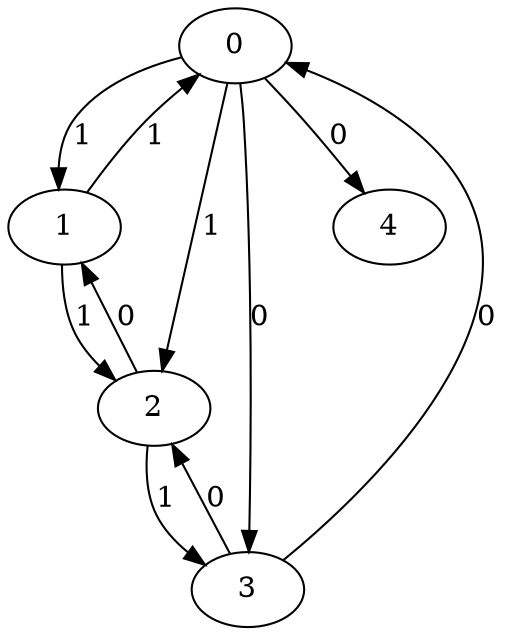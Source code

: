 // Source:3552 Canonical: -1 1 1 0 0 1 -1 1 -1 -1 -1 0 -1 1 -1 0 -1 0 -1 -1 -1 -1 -1 -1 -1
digraph HRA_from_3552_graph_000 {
  0 -> 1 [label="1"];
  0 -> 2 [label="1"];
  0 -> 3 [label="0"];
  1 -> 0 [label="1"];
  1 -> 2 [label="1"];
  2 -> 1 [label="0"];
  2 -> 3 [label="1"];
  3 -> 0 [label="0"];
  3 -> 2 [label="0"];
  0 -> 4 [label="0"];
}

// Source:3552 Canonical: -1 1 1 0 0 1 -1 1 -1 -1 -1 0 -1 1 -1 0 -1 0 -1 -1 0 -1 -1 -1 -1
digraph HRA_from_3552_graph_001 {
  0 -> 1 [label="1"];
  0 -> 2 [label="1"];
  0 -> 3 [label="0"];
  1 -> 0 [label="1"];
  1 -> 2 [label="1"];
  2 -> 1 [label="0"];
  2 -> 3 [label="1"];
  3 -> 0 [label="0"];
  3 -> 2 [label="0"];
  0 -> 4 [label="0"];
  4 -> 0 [label="0"];
}

// Source:3552 Canonical: -1 1 1 0 -1 1 -1 1 -1 0 -1 0 -1 1 -1 0 -1 0 -1 -1 -1 -1 -1 -1 -1
digraph HRA_from_3552_graph_002 {
  0 -> 1 [label="1"];
  0 -> 2 [label="1"];
  0 -> 3 [label="0"];
  1 -> 0 [label="1"];
  1 -> 2 [label="1"];
  2 -> 1 [label="0"];
  2 -> 3 [label="1"];
  3 -> 0 [label="0"];
  3 -> 2 [label="0"];
  1 -> 4 [label="0"];
}

// Source:3552 Canonical: -1 1 1 0 0 1 -1 1 -1 0 -1 0 -1 1 -1 0 -1 0 -1 -1 -1 -1 -1 -1 -1
digraph HRA_from_3552_graph_003 {
  0 -> 1 [label="1"];
  0 -> 2 [label="1"];
  0 -> 3 [label="0"];
  1 -> 0 [label="1"];
  1 -> 2 [label="1"];
  2 -> 1 [label="0"];
  2 -> 3 [label="1"];
  3 -> 0 [label="0"];
  3 -> 2 [label="0"];
  0 -> 4 [label="0"];
  1 -> 4 [label="0"];
}

// Source:3552 Canonical: -1 1 1 0 -1 1 -1 1 -1 0 -1 0 -1 1 -1 0 -1 0 -1 -1 0 -1 -1 -1 -1
digraph HRA_from_3552_graph_004 {
  0 -> 1 [label="1"];
  0 -> 2 [label="1"];
  0 -> 3 [label="0"];
  1 -> 0 [label="1"];
  1 -> 2 [label="1"];
  2 -> 1 [label="0"];
  2 -> 3 [label="1"];
  3 -> 0 [label="0"];
  3 -> 2 [label="0"];
  4 -> 0 [label="0"];
  1 -> 4 [label="0"];
}

// Source:3552 Canonical: -1 1 1 0 0 1 -1 1 -1 0 -1 0 -1 1 -1 0 -1 0 -1 -1 0 -1 -1 -1 -1
digraph HRA_from_3552_graph_005 {
  0 -> 1 [label="1"];
  0 -> 2 [label="1"];
  0 -> 3 [label="0"];
  1 -> 0 [label="1"];
  1 -> 2 [label="1"];
  2 -> 1 [label="0"];
  2 -> 3 [label="1"];
  3 -> 0 [label="0"];
  3 -> 2 [label="0"];
  0 -> 4 [label="0"];
  4 -> 0 [label="0"];
  1 -> 4 [label="0"];
}

// Source:3552 Canonical: -1 1 1 0 0 1 -1 1 -1 -1 -1 0 -1 1 -1 0 -1 0 -1 -1 -1 0 -1 -1 -1
digraph HRA_from_3552_graph_006 {
  0 -> 1 [label="1"];
  0 -> 2 [label="1"];
  0 -> 3 [label="0"];
  1 -> 0 [label="1"];
  1 -> 2 [label="1"];
  2 -> 1 [label="0"];
  2 -> 3 [label="1"];
  3 -> 0 [label="0"];
  3 -> 2 [label="0"];
  0 -> 4 [label="0"];
  4 -> 1 [label="0"];
}

// Source:3552 Canonical: -1 1 1 0 0 1 -1 1 -1 -1 -1 0 -1 1 -1 0 -1 0 -1 -1 0 0 -1 -1 -1
digraph HRA_from_3552_graph_007 {
  0 -> 1 [label="1"];
  0 -> 2 [label="1"];
  0 -> 3 [label="0"];
  1 -> 0 [label="1"];
  1 -> 2 [label="1"];
  2 -> 1 [label="0"];
  2 -> 3 [label="1"];
  3 -> 0 [label="0"];
  3 -> 2 [label="0"];
  0 -> 4 [label="0"];
  4 -> 0 [label="0"];
  4 -> 1 [label="0"];
}

// Source:3552 Canonical: -1 1 1 0 -1 1 -1 1 -1 0 -1 0 -1 1 -1 0 -1 0 -1 -1 -1 0 -1 -1 -1
digraph HRA_from_3552_graph_008 {
  0 -> 1 [label="1"];
  0 -> 2 [label="1"];
  0 -> 3 [label="0"];
  1 -> 0 [label="1"];
  1 -> 2 [label="1"];
  2 -> 1 [label="0"];
  2 -> 3 [label="1"];
  3 -> 0 [label="0"];
  3 -> 2 [label="0"];
  1 -> 4 [label="0"];
  4 -> 1 [label="0"];
}

// Source:3552 Canonical: -1 1 1 0 0 1 -1 1 -1 0 -1 0 -1 1 -1 0 -1 0 -1 -1 -1 0 -1 -1 -1
digraph HRA_from_3552_graph_009 {
  0 -> 1 [label="1"];
  0 -> 2 [label="1"];
  0 -> 3 [label="0"];
  1 -> 0 [label="1"];
  1 -> 2 [label="1"];
  2 -> 1 [label="0"];
  2 -> 3 [label="1"];
  3 -> 0 [label="0"];
  3 -> 2 [label="0"];
  0 -> 4 [label="0"];
  1 -> 4 [label="0"];
  4 -> 1 [label="0"];
}

// Source:3552 Canonical: -1 1 1 0 -1 1 -1 1 -1 0 -1 0 -1 1 -1 0 -1 0 -1 -1 0 0 -1 -1 -1
digraph HRA_from_3552_graph_010 {
  0 -> 1 [label="1"];
  0 -> 2 [label="1"];
  0 -> 3 [label="0"];
  1 -> 0 [label="1"];
  1 -> 2 [label="1"];
  2 -> 1 [label="0"];
  2 -> 3 [label="1"];
  3 -> 0 [label="0"];
  3 -> 2 [label="0"];
  4 -> 0 [label="0"];
  1 -> 4 [label="0"];
  4 -> 1 [label="0"];
}

// Source:3552 Canonical: -1 1 1 0 0 1 -1 1 -1 0 -1 0 -1 1 -1 0 -1 0 -1 -1 0 0 -1 -1 -1
digraph HRA_from_3552_graph_011 {
  0 -> 1 [label="1"];
  0 -> 2 [label="1"];
  0 -> 3 [label="0"];
  1 -> 0 [label="1"];
  1 -> 2 [label="1"];
  2 -> 1 [label="0"];
  2 -> 3 [label="1"];
  3 -> 0 [label="0"];
  3 -> 2 [label="0"];
  0 -> 4 [label="0"];
  4 -> 0 [label="0"];
  1 -> 4 [label="0"];
  4 -> 1 [label="0"];
}

// Source:3552 Canonical: -1 1 1 0 -1 1 -1 1 -1 -1 -1 0 -1 1 0 0 -1 0 -1 -1 -1 -1 -1 -1 -1
digraph HRA_from_3552_graph_012 {
  0 -> 1 [label="1"];
  0 -> 2 [label="1"];
  0 -> 3 [label="0"];
  1 -> 0 [label="1"];
  1 -> 2 [label="1"];
  2 -> 1 [label="0"];
  2 -> 3 [label="1"];
  3 -> 0 [label="0"];
  3 -> 2 [label="0"];
  2 -> 4 [label="0"];
}

// Source:3552 Canonical: -1 1 1 0 0 1 -1 1 -1 -1 -1 0 -1 1 0 0 -1 0 -1 -1 -1 -1 -1 -1 -1
digraph HRA_from_3552_graph_013 {
  0 -> 1 [label="1"];
  0 -> 2 [label="1"];
  0 -> 3 [label="0"];
  1 -> 0 [label="1"];
  1 -> 2 [label="1"];
  2 -> 1 [label="0"];
  2 -> 3 [label="1"];
  3 -> 0 [label="0"];
  3 -> 2 [label="0"];
  0 -> 4 [label="0"];
  2 -> 4 [label="0"];
}

// Source:3552 Canonical: -1 1 1 0 -1 1 -1 1 -1 -1 -1 0 -1 1 0 0 -1 0 -1 -1 0 -1 -1 -1 -1
digraph HRA_from_3552_graph_014 {
  0 -> 1 [label="1"];
  0 -> 2 [label="1"];
  0 -> 3 [label="0"];
  1 -> 0 [label="1"];
  1 -> 2 [label="1"];
  2 -> 1 [label="0"];
  2 -> 3 [label="1"];
  3 -> 0 [label="0"];
  3 -> 2 [label="0"];
  4 -> 0 [label="0"];
  2 -> 4 [label="0"];
}

// Source:3552 Canonical: -1 1 1 0 0 1 -1 1 -1 -1 -1 0 -1 1 0 0 -1 0 -1 -1 0 -1 -1 -1 -1
digraph HRA_from_3552_graph_015 {
  0 -> 1 [label="1"];
  0 -> 2 [label="1"];
  0 -> 3 [label="0"];
  1 -> 0 [label="1"];
  1 -> 2 [label="1"];
  2 -> 1 [label="0"];
  2 -> 3 [label="1"];
  3 -> 0 [label="0"];
  3 -> 2 [label="0"];
  0 -> 4 [label="0"];
  4 -> 0 [label="0"];
  2 -> 4 [label="0"];
}

// Source:3552 Canonical: -1 1 1 0 -1 1 -1 1 -1 0 -1 0 -1 1 0 0 -1 0 -1 -1 -1 -1 -1 -1 -1
digraph HRA_from_3552_graph_016 {
  0 -> 1 [label="1"];
  0 -> 2 [label="1"];
  0 -> 3 [label="0"];
  1 -> 0 [label="1"];
  1 -> 2 [label="1"];
  2 -> 1 [label="0"];
  2 -> 3 [label="1"];
  3 -> 0 [label="0"];
  3 -> 2 [label="0"];
  1 -> 4 [label="0"];
  2 -> 4 [label="0"];
}

// Source:3552 Canonical: -1 1 1 0 0 1 -1 1 -1 0 -1 0 -1 1 0 0 -1 0 -1 -1 -1 -1 -1 -1 -1
digraph HRA_from_3552_graph_017 {
  0 -> 1 [label="1"];
  0 -> 2 [label="1"];
  0 -> 3 [label="0"];
  1 -> 0 [label="1"];
  1 -> 2 [label="1"];
  2 -> 1 [label="0"];
  2 -> 3 [label="1"];
  3 -> 0 [label="0"];
  3 -> 2 [label="0"];
  0 -> 4 [label="0"];
  1 -> 4 [label="0"];
  2 -> 4 [label="0"];
}

// Source:3552 Canonical: -1 1 1 0 -1 1 -1 1 -1 0 -1 0 -1 1 0 0 -1 0 -1 -1 0 -1 -1 -1 -1
digraph HRA_from_3552_graph_018 {
  0 -> 1 [label="1"];
  0 -> 2 [label="1"];
  0 -> 3 [label="0"];
  1 -> 0 [label="1"];
  1 -> 2 [label="1"];
  2 -> 1 [label="0"];
  2 -> 3 [label="1"];
  3 -> 0 [label="0"];
  3 -> 2 [label="0"];
  4 -> 0 [label="0"];
  1 -> 4 [label="0"];
  2 -> 4 [label="0"];
}

// Source:3552 Canonical: -1 1 1 0 0 1 -1 1 -1 0 -1 0 -1 1 0 0 -1 0 -1 -1 0 -1 -1 -1 -1
digraph HRA_from_3552_graph_019 {
  0 -> 1 [label="1"];
  0 -> 2 [label="1"];
  0 -> 3 [label="0"];
  1 -> 0 [label="1"];
  1 -> 2 [label="1"];
  2 -> 1 [label="0"];
  2 -> 3 [label="1"];
  3 -> 0 [label="0"];
  3 -> 2 [label="0"];
  0 -> 4 [label="0"];
  4 -> 0 [label="0"];
  1 -> 4 [label="0"];
  2 -> 4 [label="0"];
}

// Source:3552 Canonical: -1 1 1 0 -1 1 -1 1 -1 -1 -1 0 -1 1 0 0 -1 0 -1 -1 -1 0 -1 -1 -1
digraph HRA_from_3552_graph_020 {
  0 -> 1 [label="1"];
  0 -> 2 [label="1"];
  0 -> 3 [label="0"];
  1 -> 0 [label="1"];
  1 -> 2 [label="1"];
  2 -> 1 [label="0"];
  2 -> 3 [label="1"];
  3 -> 0 [label="0"];
  3 -> 2 [label="0"];
  4 -> 1 [label="0"];
  2 -> 4 [label="0"];
}

// Source:3552 Canonical: -1 1 1 0 0 1 -1 1 -1 -1 -1 0 -1 1 0 0 -1 0 -1 -1 -1 0 -1 -1 -1
digraph HRA_from_3552_graph_021 {
  0 -> 1 [label="1"];
  0 -> 2 [label="1"];
  0 -> 3 [label="0"];
  1 -> 0 [label="1"];
  1 -> 2 [label="1"];
  2 -> 1 [label="0"];
  2 -> 3 [label="1"];
  3 -> 0 [label="0"];
  3 -> 2 [label="0"];
  0 -> 4 [label="0"];
  4 -> 1 [label="0"];
  2 -> 4 [label="0"];
}

// Source:3552 Canonical: -1 1 1 0 -1 1 -1 1 -1 -1 -1 0 -1 1 0 0 -1 0 -1 -1 0 0 -1 -1 -1
digraph HRA_from_3552_graph_022 {
  0 -> 1 [label="1"];
  0 -> 2 [label="1"];
  0 -> 3 [label="0"];
  1 -> 0 [label="1"];
  1 -> 2 [label="1"];
  2 -> 1 [label="0"];
  2 -> 3 [label="1"];
  3 -> 0 [label="0"];
  3 -> 2 [label="0"];
  4 -> 0 [label="0"];
  4 -> 1 [label="0"];
  2 -> 4 [label="0"];
}

// Source:3552 Canonical: -1 1 1 0 0 1 -1 1 -1 -1 -1 0 -1 1 0 0 -1 0 -1 -1 0 0 -1 -1 -1
digraph HRA_from_3552_graph_023 {
  0 -> 1 [label="1"];
  0 -> 2 [label="1"];
  0 -> 3 [label="0"];
  1 -> 0 [label="1"];
  1 -> 2 [label="1"];
  2 -> 1 [label="0"];
  2 -> 3 [label="1"];
  3 -> 0 [label="0"];
  3 -> 2 [label="0"];
  0 -> 4 [label="0"];
  4 -> 0 [label="0"];
  4 -> 1 [label="0"];
  2 -> 4 [label="0"];
}

// Source:3552 Canonical: -1 1 1 0 -1 1 -1 1 -1 0 -1 0 -1 1 0 0 -1 0 -1 -1 -1 0 -1 -1 -1
digraph HRA_from_3552_graph_024 {
  0 -> 1 [label="1"];
  0 -> 2 [label="1"];
  0 -> 3 [label="0"];
  1 -> 0 [label="1"];
  1 -> 2 [label="1"];
  2 -> 1 [label="0"];
  2 -> 3 [label="1"];
  3 -> 0 [label="0"];
  3 -> 2 [label="0"];
  1 -> 4 [label="0"];
  4 -> 1 [label="0"];
  2 -> 4 [label="0"];
}

// Source:3552 Canonical: -1 1 1 0 0 1 -1 1 -1 0 -1 0 -1 1 0 0 -1 0 -1 -1 -1 0 -1 -1 -1
digraph HRA_from_3552_graph_025 {
  0 -> 1 [label="1"];
  0 -> 2 [label="1"];
  0 -> 3 [label="0"];
  1 -> 0 [label="1"];
  1 -> 2 [label="1"];
  2 -> 1 [label="0"];
  2 -> 3 [label="1"];
  3 -> 0 [label="0"];
  3 -> 2 [label="0"];
  0 -> 4 [label="0"];
  1 -> 4 [label="0"];
  4 -> 1 [label="0"];
  2 -> 4 [label="0"];
}

// Source:3552 Canonical: -1 1 1 0 -1 1 -1 1 -1 0 -1 0 -1 1 0 0 -1 0 -1 -1 0 0 -1 -1 -1
digraph HRA_from_3552_graph_026 {
  0 -> 1 [label="1"];
  0 -> 2 [label="1"];
  0 -> 3 [label="0"];
  1 -> 0 [label="1"];
  1 -> 2 [label="1"];
  2 -> 1 [label="0"];
  2 -> 3 [label="1"];
  3 -> 0 [label="0"];
  3 -> 2 [label="0"];
  4 -> 0 [label="0"];
  1 -> 4 [label="0"];
  4 -> 1 [label="0"];
  2 -> 4 [label="0"];
}

// Source:3552 Canonical: -1 1 1 0 0 1 -1 1 -1 0 -1 0 -1 1 0 0 -1 0 -1 -1 0 0 -1 -1 -1
digraph HRA_from_3552_graph_027 {
  0 -> 1 [label="1"];
  0 -> 2 [label="1"];
  0 -> 3 [label="0"];
  1 -> 0 [label="1"];
  1 -> 2 [label="1"];
  2 -> 1 [label="0"];
  2 -> 3 [label="1"];
  3 -> 0 [label="0"];
  3 -> 2 [label="0"];
  0 -> 4 [label="0"];
  4 -> 0 [label="0"];
  1 -> 4 [label="0"];
  4 -> 1 [label="0"];
  2 -> 4 [label="0"];
}

// Source:3552 Canonical: -1 1 1 0 0 1 -1 1 -1 -1 -1 0 -1 1 -1 0 -1 0 -1 -1 -1 -1 0 -1 -1
digraph HRA_from_3552_graph_028 {
  0 -> 1 [label="1"];
  0 -> 2 [label="1"];
  0 -> 3 [label="0"];
  1 -> 0 [label="1"];
  1 -> 2 [label="1"];
  2 -> 1 [label="0"];
  2 -> 3 [label="1"];
  3 -> 0 [label="0"];
  3 -> 2 [label="0"];
  0 -> 4 [label="0"];
  4 -> 2 [label="0"];
}

// Source:3552 Canonical: -1 1 1 0 0 1 -1 1 -1 -1 -1 0 -1 1 -1 0 -1 0 -1 -1 0 -1 0 -1 -1
digraph HRA_from_3552_graph_029 {
  0 -> 1 [label="1"];
  0 -> 2 [label="1"];
  0 -> 3 [label="0"];
  1 -> 0 [label="1"];
  1 -> 2 [label="1"];
  2 -> 1 [label="0"];
  2 -> 3 [label="1"];
  3 -> 0 [label="0"];
  3 -> 2 [label="0"];
  0 -> 4 [label="0"];
  4 -> 0 [label="0"];
  4 -> 2 [label="0"];
}

// Source:3552 Canonical: -1 1 1 0 -1 1 -1 1 -1 0 -1 0 -1 1 -1 0 -1 0 -1 -1 -1 -1 0 -1 -1
digraph HRA_from_3552_graph_030 {
  0 -> 1 [label="1"];
  0 -> 2 [label="1"];
  0 -> 3 [label="0"];
  1 -> 0 [label="1"];
  1 -> 2 [label="1"];
  2 -> 1 [label="0"];
  2 -> 3 [label="1"];
  3 -> 0 [label="0"];
  3 -> 2 [label="0"];
  1 -> 4 [label="0"];
  4 -> 2 [label="0"];
}

// Source:3552 Canonical: -1 1 1 0 0 1 -1 1 -1 0 -1 0 -1 1 -1 0 -1 0 -1 -1 -1 -1 0 -1 -1
digraph HRA_from_3552_graph_031 {
  0 -> 1 [label="1"];
  0 -> 2 [label="1"];
  0 -> 3 [label="0"];
  1 -> 0 [label="1"];
  1 -> 2 [label="1"];
  2 -> 1 [label="0"];
  2 -> 3 [label="1"];
  3 -> 0 [label="0"];
  3 -> 2 [label="0"];
  0 -> 4 [label="0"];
  1 -> 4 [label="0"];
  4 -> 2 [label="0"];
}

// Source:3552 Canonical: -1 1 1 0 -1 1 -1 1 -1 0 -1 0 -1 1 -1 0 -1 0 -1 -1 0 -1 0 -1 -1
digraph HRA_from_3552_graph_032 {
  0 -> 1 [label="1"];
  0 -> 2 [label="1"];
  0 -> 3 [label="0"];
  1 -> 0 [label="1"];
  1 -> 2 [label="1"];
  2 -> 1 [label="0"];
  2 -> 3 [label="1"];
  3 -> 0 [label="0"];
  3 -> 2 [label="0"];
  4 -> 0 [label="0"];
  1 -> 4 [label="0"];
  4 -> 2 [label="0"];
}

// Source:3552 Canonical: -1 1 1 0 0 1 -1 1 -1 0 -1 0 -1 1 -1 0 -1 0 -1 -1 0 -1 0 -1 -1
digraph HRA_from_3552_graph_033 {
  0 -> 1 [label="1"];
  0 -> 2 [label="1"];
  0 -> 3 [label="0"];
  1 -> 0 [label="1"];
  1 -> 2 [label="1"];
  2 -> 1 [label="0"];
  2 -> 3 [label="1"];
  3 -> 0 [label="0"];
  3 -> 2 [label="0"];
  0 -> 4 [label="0"];
  4 -> 0 [label="0"];
  1 -> 4 [label="0"];
  4 -> 2 [label="0"];
}

// Source:3552 Canonical: -1 1 1 0 0 1 -1 1 -1 -1 -1 0 -1 1 -1 0 -1 0 -1 -1 -1 0 0 -1 -1
digraph HRA_from_3552_graph_034 {
  0 -> 1 [label="1"];
  0 -> 2 [label="1"];
  0 -> 3 [label="0"];
  1 -> 0 [label="1"];
  1 -> 2 [label="1"];
  2 -> 1 [label="0"];
  2 -> 3 [label="1"];
  3 -> 0 [label="0"];
  3 -> 2 [label="0"];
  0 -> 4 [label="0"];
  4 -> 1 [label="0"];
  4 -> 2 [label="0"];
}

// Source:3552 Canonical: -1 1 1 0 0 1 -1 1 -1 -1 -1 0 -1 1 -1 0 -1 0 -1 -1 0 0 0 -1 -1
digraph HRA_from_3552_graph_035 {
  0 -> 1 [label="1"];
  0 -> 2 [label="1"];
  0 -> 3 [label="0"];
  1 -> 0 [label="1"];
  1 -> 2 [label="1"];
  2 -> 1 [label="0"];
  2 -> 3 [label="1"];
  3 -> 0 [label="0"];
  3 -> 2 [label="0"];
  0 -> 4 [label="0"];
  4 -> 0 [label="0"];
  4 -> 1 [label="0"];
  4 -> 2 [label="0"];
}

// Source:3552 Canonical: -1 1 1 0 -1 1 -1 1 -1 0 -1 0 -1 1 -1 0 -1 0 -1 -1 -1 0 0 -1 -1
digraph HRA_from_3552_graph_036 {
  0 -> 1 [label="1"];
  0 -> 2 [label="1"];
  0 -> 3 [label="0"];
  1 -> 0 [label="1"];
  1 -> 2 [label="1"];
  2 -> 1 [label="0"];
  2 -> 3 [label="1"];
  3 -> 0 [label="0"];
  3 -> 2 [label="0"];
  1 -> 4 [label="0"];
  4 -> 1 [label="0"];
  4 -> 2 [label="0"];
}

// Source:3552 Canonical: -1 1 1 0 0 1 -1 1 -1 0 -1 0 -1 1 -1 0 -1 0 -1 -1 -1 0 0 -1 -1
digraph HRA_from_3552_graph_037 {
  0 -> 1 [label="1"];
  0 -> 2 [label="1"];
  0 -> 3 [label="0"];
  1 -> 0 [label="1"];
  1 -> 2 [label="1"];
  2 -> 1 [label="0"];
  2 -> 3 [label="1"];
  3 -> 0 [label="0"];
  3 -> 2 [label="0"];
  0 -> 4 [label="0"];
  1 -> 4 [label="0"];
  4 -> 1 [label="0"];
  4 -> 2 [label="0"];
}

// Source:3552 Canonical: -1 1 1 0 -1 1 -1 1 -1 0 -1 0 -1 1 -1 0 -1 0 -1 -1 0 0 0 -1 -1
digraph HRA_from_3552_graph_038 {
  0 -> 1 [label="1"];
  0 -> 2 [label="1"];
  0 -> 3 [label="0"];
  1 -> 0 [label="1"];
  1 -> 2 [label="1"];
  2 -> 1 [label="0"];
  2 -> 3 [label="1"];
  3 -> 0 [label="0"];
  3 -> 2 [label="0"];
  4 -> 0 [label="0"];
  1 -> 4 [label="0"];
  4 -> 1 [label="0"];
  4 -> 2 [label="0"];
}

// Source:3552 Canonical: -1 1 1 0 0 1 -1 1 -1 0 -1 0 -1 1 -1 0 -1 0 -1 -1 0 0 0 -1 -1
digraph HRA_from_3552_graph_039 {
  0 -> 1 [label="1"];
  0 -> 2 [label="1"];
  0 -> 3 [label="0"];
  1 -> 0 [label="1"];
  1 -> 2 [label="1"];
  2 -> 1 [label="0"];
  2 -> 3 [label="1"];
  3 -> 0 [label="0"];
  3 -> 2 [label="0"];
  0 -> 4 [label="0"];
  4 -> 0 [label="0"];
  1 -> 4 [label="0"];
  4 -> 1 [label="0"];
  4 -> 2 [label="0"];
}

// Source:3552 Canonical: -1 1 1 0 -1 1 -1 1 -1 -1 -1 0 -1 1 0 0 -1 0 -1 -1 -1 -1 0 -1 -1
digraph HRA_from_3552_graph_040 {
  0 -> 1 [label="1"];
  0 -> 2 [label="1"];
  0 -> 3 [label="0"];
  1 -> 0 [label="1"];
  1 -> 2 [label="1"];
  2 -> 1 [label="0"];
  2 -> 3 [label="1"];
  3 -> 0 [label="0"];
  3 -> 2 [label="0"];
  2 -> 4 [label="0"];
  4 -> 2 [label="0"];
}

// Source:3552 Canonical: -1 1 1 0 0 1 -1 1 -1 -1 -1 0 -1 1 0 0 -1 0 -1 -1 -1 -1 0 -1 -1
digraph HRA_from_3552_graph_041 {
  0 -> 1 [label="1"];
  0 -> 2 [label="1"];
  0 -> 3 [label="0"];
  1 -> 0 [label="1"];
  1 -> 2 [label="1"];
  2 -> 1 [label="0"];
  2 -> 3 [label="1"];
  3 -> 0 [label="0"];
  3 -> 2 [label="0"];
  0 -> 4 [label="0"];
  2 -> 4 [label="0"];
  4 -> 2 [label="0"];
}

// Source:3552 Canonical: -1 1 1 0 -1 1 -1 1 -1 -1 -1 0 -1 1 0 0 -1 0 -1 -1 0 -1 0 -1 -1
digraph HRA_from_3552_graph_042 {
  0 -> 1 [label="1"];
  0 -> 2 [label="1"];
  0 -> 3 [label="0"];
  1 -> 0 [label="1"];
  1 -> 2 [label="1"];
  2 -> 1 [label="0"];
  2 -> 3 [label="1"];
  3 -> 0 [label="0"];
  3 -> 2 [label="0"];
  4 -> 0 [label="0"];
  2 -> 4 [label="0"];
  4 -> 2 [label="0"];
}

// Source:3552 Canonical: -1 1 1 0 0 1 -1 1 -1 -1 -1 0 -1 1 0 0 -1 0 -1 -1 0 -1 0 -1 -1
digraph HRA_from_3552_graph_043 {
  0 -> 1 [label="1"];
  0 -> 2 [label="1"];
  0 -> 3 [label="0"];
  1 -> 0 [label="1"];
  1 -> 2 [label="1"];
  2 -> 1 [label="0"];
  2 -> 3 [label="1"];
  3 -> 0 [label="0"];
  3 -> 2 [label="0"];
  0 -> 4 [label="0"];
  4 -> 0 [label="0"];
  2 -> 4 [label="0"];
  4 -> 2 [label="0"];
}

// Source:3552 Canonical: -1 1 1 0 -1 1 -1 1 -1 0 -1 0 -1 1 0 0 -1 0 -1 -1 -1 -1 0 -1 -1
digraph HRA_from_3552_graph_044 {
  0 -> 1 [label="1"];
  0 -> 2 [label="1"];
  0 -> 3 [label="0"];
  1 -> 0 [label="1"];
  1 -> 2 [label="1"];
  2 -> 1 [label="0"];
  2 -> 3 [label="1"];
  3 -> 0 [label="0"];
  3 -> 2 [label="0"];
  1 -> 4 [label="0"];
  2 -> 4 [label="0"];
  4 -> 2 [label="0"];
}

// Source:3552 Canonical: -1 1 1 0 0 1 -1 1 -1 0 -1 0 -1 1 0 0 -1 0 -1 -1 -1 -1 0 -1 -1
digraph HRA_from_3552_graph_045 {
  0 -> 1 [label="1"];
  0 -> 2 [label="1"];
  0 -> 3 [label="0"];
  1 -> 0 [label="1"];
  1 -> 2 [label="1"];
  2 -> 1 [label="0"];
  2 -> 3 [label="1"];
  3 -> 0 [label="0"];
  3 -> 2 [label="0"];
  0 -> 4 [label="0"];
  1 -> 4 [label="0"];
  2 -> 4 [label="0"];
  4 -> 2 [label="0"];
}

// Source:3552 Canonical: -1 1 1 0 -1 1 -1 1 -1 0 -1 0 -1 1 0 0 -1 0 -1 -1 0 -1 0 -1 -1
digraph HRA_from_3552_graph_046 {
  0 -> 1 [label="1"];
  0 -> 2 [label="1"];
  0 -> 3 [label="0"];
  1 -> 0 [label="1"];
  1 -> 2 [label="1"];
  2 -> 1 [label="0"];
  2 -> 3 [label="1"];
  3 -> 0 [label="0"];
  3 -> 2 [label="0"];
  4 -> 0 [label="0"];
  1 -> 4 [label="0"];
  2 -> 4 [label="0"];
  4 -> 2 [label="0"];
}

// Source:3552 Canonical: -1 1 1 0 0 1 -1 1 -1 0 -1 0 -1 1 0 0 -1 0 -1 -1 0 -1 0 -1 -1
digraph HRA_from_3552_graph_047 {
  0 -> 1 [label="1"];
  0 -> 2 [label="1"];
  0 -> 3 [label="0"];
  1 -> 0 [label="1"];
  1 -> 2 [label="1"];
  2 -> 1 [label="0"];
  2 -> 3 [label="1"];
  3 -> 0 [label="0"];
  3 -> 2 [label="0"];
  0 -> 4 [label="0"];
  4 -> 0 [label="0"];
  1 -> 4 [label="0"];
  2 -> 4 [label="0"];
  4 -> 2 [label="0"];
}

// Source:3552 Canonical: -1 1 1 0 -1 1 -1 1 -1 -1 -1 0 -1 1 0 0 -1 0 -1 -1 -1 0 0 -1 -1
digraph HRA_from_3552_graph_048 {
  0 -> 1 [label="1"];
  0 -> 2 [label="1"];
  0 -> 3 [label="0"];
  1 -> 0 [label="1"];
  1 -> 2 [label="1"];
  2 -> 1 [label="0"];
  2 -> 3 [label="1"];
  3 -> 0 [label="0"];
  3 -> 2 [label="0"];
  4 -> 1 [label="0"];
  2 -> 4 [label="0"];
  4 -> 2 [label="0"];
}

// Source:3552 Canonical: -1 1 1 0 0 1 -1 1 -1 -1 -1 0 -1 1 0 0 -1 0 -1 -1 -1 0 0 -1 -1
digraph HRA_from_3552_graph_049 {
  0 -> 1 [label="1"];
  0 -> 2 [label="1"];
  0 -> 3 [label="0"];
  1 -> 0 [label="1"];
  1 -> 2 [label="1"];
  2 -> 1 [label="0"];
  2 -> 3 [label="1"];
  3 -> 0 [label="0"];
  3 -> 2 [label="0"];
  0 -> 4 [label="0"];
  4 -> 1 [label="0"];
  2 -> 4 [label="0"];
  4 -> 2 [label="0"];
}

// Source:3552 Canonical: -1 1 1 0 -1 1 -1 1 -1 -1 -1 0 -1 1 0 0 -1 0 -1 -1 0 0 0 -1 -1
digraph HRA_from_3552_graph_050 {
  0 -> 1 [label="1"];
  0 -> 2 [label="1"];
  0 -> 3 [label="0"];
  1 -> 0 [label="1"];
  1 -> 2 [label="1"];
  2 -> 1 [label="0"];
  2 -> 3 [label="1"];
  3 -> 0 [label="0"];
  3 -> 2 [label="0"];
  4 -> 0 [label="0"];
  4 -> 1 [label="0"];
  2 -> 4 [label="0"];
  4 -> 2 [label="0"];
}

// Source:3552 Canonical: -1 1 1 0 0 1 -1 1 -1 -1 -1 0 -1 1 0 0 -1 0 -1 -1 0 0 0 -1 -1
digraph HRA_from_3552_graph_051 {
  0 -> 1 [label="1"];
  0 -> 2 [label="1"];
  0 -> 3 [label="0"];
  1 -> 0 [label="1"];
  1 -> 2 [label="1"];
  2 -> 1 [label="0"];
  2 -> 3 [label="1"];
  3 -> 0 [label="0"];
  3 -> 2 [label="0"];
  0 -> 4 [label="0"];
  4 -> 0 [label="0"];
  4 -> 1 [label="0"];
  2 -> 4 [label="0"];
  4 -> 2 [label="0"];
}

// Source:3552 Canonical: -1 1 1 0 -1 1 -1 1 -1 0 -1 0 -1 1 0 0 -1 0 -1 -1 -1 0 0 -1 -1
digraph HRA_from_3552_graph_052 {
  0 -> 1 [label="1"];
  0 -> 2 [label="1"];
  0 -> 3 [label="0"];
  1 -> 0 [label="1"];
  1 -> 2 [label="1"];
  2 -> 1 [label="0"];
  2 -> 3 [label="1"];
  3 -> 0 [label="0"];
  3 -> 2 [label="0"];
  1 -> 4 [label="0"];
  4 -> 1 [label="0"];
  2 -> 4 [label="0"];
  4 -> 2 [label="0"];
}

// Source:3552 Canonical: -1 1 1 0 0 1 -1 1 -1 0 -1 0 -1 1 0 0 -1 0 -1 -1 -1 0 0 -1 -1
digraph HRA_from_3552_graph_053 {
  0 -> 1 [label="1"];
  0 -> 2 [label="1"];
  0 -> 3 [label="0"];
  1 -> 0 [label="1"];
  1 -> 2 [label="1"];
  2 -> 1 [label="0"];
  2 -> 3 [label="1"];
  3 -> 0 [label="0"];
  3 -> 2 [label="0"];
  0 -> 4 [label="0"];
  1 -> 4 [label="0"];
  4 -> 1 [label="0"];
  2 -> 4 [label="0"];
  4 -> 2 [label="0"];
}

// Source:3552 Canonical: -1 1 1 0 -1 1 -1 1 -1 0 -1 0 -1 1 0 0 -1 0 -1 -1 0 0 0 -1 -1
digraph HRA_from_3552_graph_054 {
  0 -> 1 [label="1"];
  0 -> 2 [label="1"];
  0 -> 3 [label="0"];
  1 -> 0 [label="1"];
  1 -> 2 [label="1"];
  2 -> 1 [label="0"];
  2 -> 3 [label="1"];
  3 -> 0 [label="0"];
  3 -> 2 [label="0"];
  4 -> 0 [label="0"];
  1 -> 4 [label="0"];
  4 -> 1 [label="0"];
  2 -> 4 [label="0"];
  4 -> 2 [label="0"];
}

// Source:3552 Canonical: -1 1 1 0 0 1 -1 1 -1 0 -1 0 -1 1 0 0 -1 0 -1 -1 0 0 0 -1 -1
digraph HRA_from_3552_graph_055 {
  0 -> 1 [label="1"];
  0 -> 2 [label="1"];
  0 -> 3 [label="0"];
  1 -> 0 [label="1"];
  1 -> 2 [label="1"];
  2 -> 1 [label="0"];
  2 -> 3 [label="1"];
  3 -> 0 [label="0"];
  3 -> 2 [label="0"];
  0 -> 4 [label="0"];
  4 -> 0 [label="0"];
  1 -> 4 [label="0"];
  4 -> 1 [label="0"];
  2 -> 4 [label="0"];
  4 -> 2 [label="0"];
}

// Source:3552 Canonical: -1 1 1 0 -1 1 -1 1 -1 -1 -1 0 -1 1 -1 0 -1 0 -1 0 -1 -1 -1 -1 -1
digraph HRA_from_3552_graph_056 {
  0 -> 1 [label="1"];
  0 -> 2 [label="1"];
  0 -> 3 [label="0"];
  1 -> 0 [label="1"];
  1 -> 2 [label="1"];
  2 -> 1 [label="0"];
  2 -> 3 [label="1"];
  3 -> 0 [label="0"];
  3 -> 2 [label="0"];
  3 -> 4 [label="0"];
}

// Source:3552 Canonical: -1 1 1 0 0 1 -1 1 -1 -1 -1 0 -1 1 -1 0 -1 0 -1 0 -1 -1 -1 -1 -1
digraph HRA_from_3552_graph_057 {
  0 -> 1 [label="1"];
  0 -> 2 [label="1"];
  0 -> 3 [label="0"];
  1 -> 0 [label="1"];
  1 -> 2 [label="1"];
  2 -> 1 [label="0"];
  2 -> 3 [label="1"];
  3 -> 0 [label="0"];
  3 -> 2 [label="0"];
  0 -> 4 [label="0"];
  3 -> 4 [label="0"];
}

// Source:3552 Canonical: -1 1 1 0 -1 1 -1 1 -1 -1 -1 0 -1 1 -1 0 -1 0 -1 0 0 -1 -1 -1 -1
digraph HRA_from_3552_graph_058 {
  0 -> 1 [label="1"];
  0 -> 2 [label="1"];
  0 -> 3 [label="0"];
  1 -> 0 [label="1"];
  1 -> 2 [label="1"];
  2 -> 1 [label="0"];
  2 -> 3 [label="1"];
  3 -> 0 [label="0"];
  3 -> 2 [label="0"];
  4 -> 0 [label="0"];
  3 -> 4 [label="0"];
}

// Source:3552 Canonical: -1 1 1 0 0 1 -1 1 -1 -1 -1 0 -1 1 -1 0 -1 0 -1 0 0 -1 -1 -1 -1
digraph HRA_from_3552_graph_059 {
  0 -> 1 [label="1"];
  0 -> 2 [label="1"];
  0 -> 3 [label="0"];
  1 -> 0 [label="1"];
  1 -> 2 [label="1"];
  2 -> 1 [label="0"];
  2 -> 3 [label="1"];
  3 -> 0 [label="0"];
  3 -> 2 [label="0"];
  0 -> 4 [label="0"];
  4 -> 0 [label="0"];
  3 -> 4 [label="0"];
}

// Source:3552 Canonical: -1 1 1 0 -1 1 -1 1 -1 0 -1 0 -1 1 -1 0 -1 0 -1 0 -1 -1 -1 -1 -1
digraph HRA_from_3552_graph_060 {
  0 -> 1 [label="1"];
  0 -> 2 [label="1"];
  0 -> 3 [label="0"];
  1 -> 0 [label="1"];
  1 -> 2 [label="1"];
  2 -> 1 [label="0"];
  2 -> 3 [label="1"];
  3 -> 0 [label="0"];
  3 -> 2 [label="0"];
  1 -> 4 [label="0"];
  3 -> 4 [label="0"];
}

// Source:3552 Canonical: -1 1 1 0 0 1 -1 1 -1 0 -1 0 -1 1 -1 0 -1 0 -1 0 -1 -1 -1 -1 -1
digraph HRA_from_3552_graph_061 {
  0 -> 1 [label="1"];
  0 -> 2 [label="1"];
  0 -> 3 [label="0"];
  1 -> 0 [label="1"];
  1 -> 2 [label="1"];
  2 -> 1 [label="0"];
  2 -> 3 [label="1"];
  3 -> 0 [label="0"];
  3 -> 2 [label="0"];
  0 -> 4 [label="0"];
  1 -> 4 [label="0"];
  3 -> 4 [label="0"];
}

// Source:3552 Canonical: -1 1 1 0 -1 1 -1 1 -1 0 -1 0 -1 1 -1 0 -1 0 -1 0 0 -1 -1 -1 -1
digraph HRA_from_3552_graph_062 {
  0 -> 1 [label="1"];
  0 -> 2 [label="1"];
  0 -> 3 [label="0"];
  1 -> 0 [label="1"];
  1 -> 2 [label="1"];
  2 -> 1 [label="0"];
  2 -> 3 [label="1"];
  3 -> 0 [label="0"];
  3 -> 2 [label="0"];
  4 -> 0 [label="0"];
  1 -> 4 [label="0"];
  3 -> 4 [label="0"];
}

// Source:3552 Canonical: -1 1 1 0 0 1 -1 1 -1 0 -1 0 -1 1 -1 0 -1 0 -1 0 0 -1 -1 -1 -1
digraph HRA_from_3552_graph_063 {
  0 -> 1 [label="1"];
  0 -> 2 [label="1"];
  0 -> 3 [label="0"];
  1 -> 0 [label="1"];
  1 -> 2 [label="1"];
  2 -> 1 [label="0"];
  2 -> 3 [label="1"];
  3 -> 0 [label="0"];
  3 -> 2 [label="0"];
  0 -> 4 [label="0"];
  4 -> 0 [label="0"];
  1 -> 4 [label="0"];
  3 -> 4 [label="0"];
}

// Source:3552 Canonical: -1 1 1 0 -1 1 -1 1 -1 -1 -1 0 -1 1 -1 0 -1 0 -1 0 -1 0 -1 -1 -1
digraph HRA_from_3552_graph_064 {
  0 -> 1 [label="1"];
  0 -> 2 [label="1"];
  0 -> 3 [label="0"];
  1 -> 0 [label="1"];
  1 -> 2 [label="1"];
  2 -> 1 [label="0"];
  2 -> 3 [label="1"];
  3 -> 0 [label="0"];
  3 -> 2 [label="0"];
  4 -> 1 [label="0"];
  3 -> 4 [label="0"];
}

// Source:3552 Canonical: -1 1 1 0 0 1 -1 1 -1 -1 -1 0 -1 1 -1 0 -1 0 -1 0 -1 0 -1 -1 -1
digraph HRA_from_3552_graph_065 {
  0 -> 1 [label="1"];
  0 -> 2 [label="1"];
  0 -> 3 [label="0"];
  1 -> 0 [label="1"];
  1 -> 2 [label="1"];
  2 -> 1 [label="0"];
  2 -> 3 [label="1"];
  3 -> 0 [label="0"];
  3 -> 2 [label="0"];
  0 -> 4 [label="0"];
  4 -> 1 [label="0"];
  3 -> 4 [label="0"];
}

// Source:3552 Canonical: -1 1 1 0 -1 1 -1 1 -1 -1 -1 0 -1 1 -1 0 -1 0 -1 0 0 0 -1 -1 -1
digraph HRA_from_3552_graph_066 {
  0 -> 1 [label="1"];
  0 -> 2 [label="1"];
  0 -> 3 [label="0"];
  1 -> 0 [label="1"];
  1 -> 2 [label="1"];
  2 -> 1 [label="0"];
  2 -> 3 [label="1"];
  3 -> 0 [label="0"];
  3 -> 2 [label="0"];
  4 -> 0 [label="0"];
  4 -> 1 [label="0"];
  3 -> 4 [label="0"];
}

// Source:3552 Canonical: -1 1 1 0 0 1 -1 1 -1 -1 -1 0 -1 1 -1 0 -1 0 -1 0 0 0 -1 -1 -1
digraph HRA_from_3552_graph_067 {
  0 -> 1 [label="1"];
  0 -> 2 [label="1"];
  0 -> 3 [label="0"];
  1 -> 0 [label="1"];
  1 -> 2 [label="1"];
  2 -> 1 [label="0"];
  2 -> 3 [label="1"];
  3 -> 0 [label="0"];
  3 -> 2 [label="0"];
  0 -> 4 [label="0"];
  4 -> 0 [label="0"];
  4 -> 1 [label="0"];
  3 -> 4 [label="0"];
}

// Source:3552 Canonical: -1 1 1 0 -1 1 -1 1 -1 0 -1 0 -1 1 -1 0 -1 0 -1 0 -1 0 -1 -1 -1
digraph HRA_from_3552_graph_068 {
  0 -> 1 [label="1"];
  0 -> 2 [label="1"];
  0 -> 3 [label="0"];
  1 -> 0 [label="1"];
  1 -> 2 [label="1"];
  2 -> 1 [label="0"];
  2 -> 3 [label="1"];
  3 -> 0 [label="0"];
  3 -> 2 [label="0"];
  1 -> 4 [label="0"];
  4 -> 1 [label="0"];
  3 -> 4 [label="0"];
}

// Source:3552 Canonical: -1 1 1 0 0 1 -1 1 -1 0 -1 0 -1 1 -1 0 -1 0 -1 0 -1 0 -1 -1 -1
digraph HRA_from_3552_graph_069 {
  0 -> 1 [label="1"];
  0 -> 2 [label="1"];
  0 -> 3 [label="0"];
  1 -> 0 [label="1"];
  1 -> 2 [label="1"];
  2 -> 1 [label="0"];
  2 -> 3 [label="1"];
  3 -> 0 [label="0"];
  3 -> 2 [label="0"];
  0 -> 4 [label="0"];
  1 -> 4 [label="0"];
  4 -> 1 [label="0"];
  3 -> 4 [label="0"];
}

// Source:3552 Canonical: -1 1 1 0 -1 1 -1 1 -1 0 -1 0 -1 1 -1 0 -1 0 -1 0 0 0 -1 -1 -1
digraph HRA_from_3552_graph_070 {
  0 -> 1 [label="1"];
  0 -> 2 [label="1"];
  0 -> 3 [label="0"];
  1 -> 0 [label="1"];
  1 -> 2 [label="1"];
  2 -> 1 [label="0"];
  2 -> 3 [label="1"];
  3 -> 0 [label="0"];
  3 -> 2 [label="0"];
  4 -> 0 [label="0"];
  1 -> 4 [label="0"];
  4 -> 1 [label="0"];
  3 -> 4 [label="0"];
}

// Source:3552 Canonical: -1 1 1 0 0 1 -1 1 -1 0 -1 0 -1 1 -1 0 -1 0 -1 0 0 0 -1 -1 -1
digraph HRA_from_3552_graph_071 {
  0 -> 1 [label="1"];
  0 -> 2 [label="1"];
  0 -> 3 [label="0"];
  1 -> 0 [label="1"];
  1 -> 2 [label="1"];
  2 -> 1 [label="0"];
  2 -> 3 [label="1"];
  3 -> 0 [label="0"];
  3 -> 2 [label="0"];
  0 -> 4 [label="0"];
  4 -> 0 [label="0"];
  1 -> 4 [label="0"];
  4 -> 1 [label="0"];
  3 -> 4 [label="0"];
}

// Source:3552 Canonical: -1 1 1 0 -1 1 -1 1 -1 -1 -1 0 -1 1 0 0 -1 0 -1 0 -1 -1 -1 -1 -1
digraph HRA_from_3552_graph_072 {
  0 -> 1 [label="1"];
  0 -> 2 [label="1"];
  0 -> 3 [label="0"];
  1 -> 0 [label="1"];
  1 -> 2 [label="1"];
  2 -> 1 [label="0"];
  2 -> 3 [label="1"];
  3 -> 0 [label="0"];
  3 -> 2 [label="0"];
  2 -> 4 [label="0"];
  3 -> 4 [label="0"];
}

// Source:3552 Canonical: -1 1 1 0 0 1 -1 1 -1 -1 -1 0 -1 1 0 0 -1 0 -1 0 -1 -1 -1 -1 -1
digraph HRA_from_3552_graph_073 {
  0 -> 1 [label="1"];
  0 -> 2 [label="1"];
  0 -> 3 [label="0"];
  1 -> 0 [label="1"];
  1 -> 2 [label="1"];
  2 -> 1 [label="0"];
  2 -> 3 [label="1"];
  3 -> 0 [label="0"];
  3 -> 2 [label="0"];
  0 -> 4 [label="0"];
  2 -> 4 [label="0"];
  3 -> 4 [label="0"];
}

// Source:3552 Canonical: -1 1 1 0 -1 1 -1 1 -1 -1 -1 0 -1 1 0 0 -1 0 -1 0 0 -1 -1 -1 -1
digraph HRA_from_3552_graph_074 {
  0 -> 1 [label="1"];
  0 -> 2 [label="1"];
  0 -> 3 [label="0"];
  1 -> 0 [label="1"];
  1 -> 2 [label="1"];
  2 -> 1 [label="0"];
  2 -> 3 [label="1"];
  3 -> 0 [label="0"];
  3 -> 2 [label="0"];
  4 -> 0 [label="0"];
  2 -> 4 [label="0"];
  3 -> 4 [label="0"];
}

// Source:3552 Canonical: -1 1 1 0 0 1 -1 1 -1 -1 -1 0 -1 1 0 0 -1 0 -1 0 0 -1 -1 -1 -1
digraph HRA_from_3552_graph_075 {
  0 -> 1 [label="1"];
  0 -> 2 [label="1"];
  0 -> 3 [label="0"];
  1 -> 0 [label="1"];
  1 -> 2 [label="1"];
  2 -> 1 [label="0"];
  2 -> 3 [label="1"];
  3 -> 0 [label="0"];
  3 -> 2 [label="0"];
  0 -> 4 [label="0"];
  4 -> 0 [label="0"];
  2 -> 4 [label="0"];
  3 -> 4 [label="0"];
}

// Source:3552 Canonical: -1 1 1 0 -1 1 -1 1 -1 0 -1 0 -1 1 0 0 -1 0 -1 0 -1 -1 -1 -1 -1
digraph HRA_from_3552_graph_076 {
  0 -> 1 [label="1"];
  0 -> 2 [label="1"];
  0 -> 3 [label="0"];
  1 -> 0 [label="1"];
  1 -> 2 [label="1"];
  2 -> 1 [label="0"];
  2 -> 3 [label="1"];
  3 -> 0 [label="0"];
  3 -> 2 [label="0"];
  1 -> 4 [label="0"];
  2 -> 4 [label="0"];
  3 -> 4 [label="0"];
}

// Source:3552 Canonical: -1 1 1 0 0 1 -1 1 -1 0 -1 0 -1 1 0 0 -1 0 -1 0 -1 -1 -1 -1 -1
digraph HRA_from_3552_graph_077 {
  0 -> 1 [label="1"];
  0 -> 2 [label="1"];
  0 -> 3 [label="0"];
  1 -> 0 [label="1"];
  1 -> 2 [label="1"];
  2 -> 1 [label="0"];
  2 -> 3 [label="1"];
  3 -> 0 [label="0"];
  3 -> 2 [label="0"];
  0 -> 4 [label="0"];
  1 -> 4 [label="0"];
  2 -> 4 [label="0"];
  3 -> 4 [label="0"];
}

// Source:3552 Canonical: -1 1 1 0 -1 1 -1 1 -1 0 -1 0 -1 1 0 0 -1 0 -1 0 0 -1 -1 -1 -1
digraph HRA_from_3552_graph_078 {
  0 -> 1 [label="1"];
  0 -> 2 [label="1"];
  0 -> 3 [label="0"];
  1 -> 0 [label="1"];
  1 -> 2 [label="1"];
  2 -> 1 [label="0"];
  2 -> 3 [label="1"];
  3 -> 0 [label="0"];
  3 -> 2 [label="0"];
  4 -> 0 [label="0"];
  1 -> 4 [label="0"];
  2 -> 4 [label="0"];
  3 -> 4 [label="0"];
}

// Source:3552 Canonical: -1 1 1 0 0 1 -1 1 -1 0 -1 0 -1 1 0 0 -1 0 -1 0 0 -1 -1 -1 -1
digraph HRA_from_3552_graph_079 {
  0 -> 1 [label="1"];
  0 -> 2 [label="1"];
  0 -> 3 [label="0"];
  1 -> 0 [label="1"];
  1 -> 2 [label="1"];
  2 -> 1 [label="0"];
  2 -> 3 [label="1"];
  3 -> 0 [label="0"];
  3 -> 2 [label="0"];
  0 -> 4 [label="0"];
  4 -> 0 [label="0"];
  1 -> 4 [label="0"];
  2 -> 4 [label="0"];
  3 -> 4 [label="0"];
}

// Source:3552 Canonical: -1 1 1 0 -1 1 -1 1 -1 -1 -1 0 -1 1 0 0 -1 0 -1 0 -1 0 -1 -1 -1
digraph HRA_from_3552_graph_080 {
  0 -> 1 [label="1"];
  0 -> 2 [label="1"];
  0 -> 3 [label="0"];
  1 -> 0 [label="1"];
  1 -> 2 [label="1"];
  2 -> 1 [label="0"];
  2 -> 3 [label="1"];
  3 -> 0 [label="0"];
  3 -> 2 [label="0"];
  4 -> 1 [label="0"];
  2 -> 4 [label="0"];
  3 -> 4 [label="0"];
}

// Source:3552 Canonical: -1 1 1 0 0 1 -1 1 -1 -1 -1 0 -1 1 0 0 -1 0 -1 0 -1 0 -1 -1 -1
digraph HRA_from_3552_graph_081 {
  0 -> 1 [label="1"];
  0 -> 2 [label="1"];
  0 -> 3 [label="0"];
  1 -> 0 [label="1"];
  1 -> 2 [label="1"];
  2 -> 1 [label="0"];
  2 -> 3 [label="1"];
  3 -> 0 [label="0"];
  3 -> 2 [label="0"];
  0 -> 4 [label="0"];
  4 -> 1 [label="0"];
  2 -> 4 [label="0"];
  3 -> 4 [label="0"];
}

// Source:3552 Canonical: -1 1 1 0 -1 1 -1 1 -1 -1 -1 0 -1 1 0 0 -1 0 -1 0 0 0 -1 -1 -1
digraph HRA_from_3552_graph_082 {
  0 -> 1 [label="1"];
  0 -> 2 [label="1"];
  0 -> 3 [label="0"];
  1 -> 0 [label="1"];
  1 -> 2 [label="1"];
  2 -> 1 [label="0"];
  2 -> 3 [label="1"];
  3 -> 0 [label="0"];
  3 -> 2 [label="0"];
  4 -> 0 [label="0"];
  4 -> 1 [label="0"];
  2 -> 4 [label="0"];
  3 -> 4 [label="0"];
}

// Source:3552 Canonical: -1 1 1 0 0 1 -1 1 -1 -1 -1 0 -1 1 0 0 -1 0 -1 0 0 0 -1 -1 -1
digraph HRA_from_3552_graph_083 {
  0 -> 1 [label="1"];
  0 -> 2 [label="1"];
  0 -> 3 [label="0"];
  1 -> 0 [label="1"];
  1 -> 2 [label="1"];
  2 -> 1 [label="0"];
  2 -> 3 [label="1"];
  3 -> 0 [label="0"];
  3 -> 2 [label="0"];
  0 -> 4 [label="0"];
  4 -> 0 [label="0"];
  4 -> 1 [label="0"];
  2 -> 4 [label="0"];
  3 -> 4 [label="0"];
}

// Source:3552 Canonical: -1 1 1 0 -1 1 -1 1 -1 0 -1 0 -1 1 0 0 -1 0 -1 0 -1 0 -1 -1 -1
digraph HRA_from_3552_graph_084 {
  0 -> 1 [label="1"];
  0 -> 2 [label="1"];
  0 -> 3 [label="0"];
  1 -> 0 [label="1"];
  1 -> 2 [label="1"];
  2 -> 1 [label="0"];
  2 -> 3 [label="1"];
  3 -> 0 [label="0"];
  3 -> 2 [label="0"];
  1 -> 4 [label="0"];
  4 -> 1 [label="0"];
  2 -> 4 [label="0"];
  3 -> 4 [label="0"];
}

// Source:3552 Canonical: -1 1 1 0 0 1 -1 1 -1 0 -1 0 -1 1 0 0 -1 0 -1 0 -1 0 -1 -1 -1
digraph HRA_from_3552_graph_085 {
  0 -> 1 [label="1"];
  0 -> 2 [label="1"];
  0 -> 3 [label="0"];
  1 -> 0 [label="1"];
  1 -> 2 [label="1"];
  2 -> 1 [label="0"];
  2 -> 3 [label="1"];
  3 -> 0 [label="0"];
  3 -> 2 [label="0"];
  0 -> 4 [label="0"];
  1 -> 4 [label="0"];
  4 -> 1 [label="0"];
  2 -> 4 [label="0"];
  3 -> 4 [label="0"];
}

// Source:3552 Canonical: -1 1 1 0 -1 1 -1 1 -1 0 -1 0 -1 1 0 0 -1 0 -1 0 0 0 -1 -1 -1
digraph HRA_from_3552_graph_086 {
  0 -> 1 [label="1"];
  0 -> 2 [label="1"];
  0 -> 3 [label="0"];
  1 -> 0 [label="1"];
  1 -> 2 [label="1"];
  2 -> 1 [label="0"];
  2 -> 3 [label="1"];
  3 -> 0 [label="0"];
  3 -> 2 [label="0"];
  4 -> 0 [label="0"];
  1 -> 4 [label="0"];
  4 -> 1 [label="0"];
  2 -> 4 [label="0"];
  3 -> 4 [label="0"];
}

// Source:3552 Canonical: -1 1 1 0 0 1 -1 1 -1 0 -1 0 -1 1 0 0 -1 0 -1 0 0 0 -1 -1 -1
digraph HRA_from_3552_graph_087 {
  0 -> 1 [label="1"];
  0 -> 2 [label="1"];
  0 -> 3 [label="0"];
  1 -> 0 [label="1"];
  1 -> 2 [label="1"];
  2 -> 1 [label="0"];
  2 -> 3 [label="1"];
  3 -> 0 [label="0"];
  3 -> 2 [label="0"];
  0 -> 4 [label="0"];
  4 -> 0 [label="0"];
  1 -> 4 [label="0"];
  4 -> 1 [label="0"];
  2 -> 4 [label="0"];
  3 -> 4 [label="0"];
}

// Source:3552 Canonical: -1 1 1 0 -1 1 -1 1 -1 -1 -1 0 -1 1 -1 0 -1 0 -1 0 -1 -1 0 -1 -1
digraph HRA_from_3552_graph_088 {
  0 -> 1 [label="1"];
  0 -> 2 [label="1"];
  0 -> 3 [label="0"];
  1 -> 0 [label="1"];
  1 -> 2 [label="1"];
  2 -> 1 [label="0"];
  2 -> 3 [label="1"];
  3 -> 0 [label="0"];
  3 -> 2 [label="0"];
  4 -> 2 [label="0"];
  3 -> 4 [label="0"];
}

// Source:3552 Canonical: -1 1 1 0 0 1 -1 1 -1 -1 -1 0 -1 1 -1 0 -1 0 -1 0 -1 -1 0 -1 -1
digraph HRA_from_3552_graph_089 {
  0 -> 1 [label="1"];
  0 -> 2 [label="1"];
  0 -> 3 [label="0"];
  1 -> 0 [label="1"];
  1 -> 2 [label="1"];
  2 -> 1 [label="0"];
  2 -> 3 [label="1"];
  3 -> 0 [label="0"];
  3 -> 2 [label="0"];
  0 -> 4 [label="0"];
  4 -> 2 [label="0"];
  3 -> 4 [label="0"];
}

// Source:3552 Canonical: -1 1 1 0 -1 1 -1 1 -1 -1 -1 0 -1 1 -1 0 -1 0 -1 0 0 -1 0 -1 -1
digraph HRA_from_3552_graph_090 {
  0 -> 1 [label="1"];
  0 -> 2 [label="1"];
  0 -> 3 [label="0"];
  1 -> 0 [label="1"];
  1 -> 2 [label="1"];
  2 -> 1 [label="0"];
  2 -> 3 [label="1"];
  3 -> 0 [label="0"];
  3 -> 2 [label="0"];
  4 -> 0 [label="0"];
  4 -> 2 [label="0"];
  3 -> 4 [label="0"];
}

// Source:3552 Canonical: -1 1 1 0 0 1 -1 1 -1 -1 -1 0 -1 1 -1 0 -1 0 -1 0 0 -1 0 -1 -1
digraph HRA_from_3552_graph_091 {
  0 -> 1 [label="1"];
  0 -> 2 [label="1"];
  0 -> 3 [label="0"];
  1 -> 0 [label="1"];
  1 -> 2 [label="1"];
  2 -> 1 [label="0"];
  2 -> 3 [label="1"];
  3 -> 0 [label="0"];
  3 -> 2 [label="0"];
  0 -> 4 [label="0"];
  4 -> 0 [label="0"];
  4 -> 2 [label="0"];
  3 -> 4 [label="0"];
}

// Source:3552 Canonical: -1 1 1 0 -1 1 -1 1 -1 0 -1 0 -1 1 -1 0 -1 0 -1 0 -1 -1 0 -1 -1
digraph HRA_from_3552_graph_092 {
  0 -> 1 [label="1"];
  0 -> 2 [label="1"];
  0 -> 3 [label="0"];
  1 -> 0 [label="1"];
  1 -> 2 [label="1"];
  2 -> 1 [label="0"];
  2 -> 3 [label="1"];
  3 -> 0 [label="0"];
  3 -> 2 [label="0"];
  1 -> 4 [label="0"];
  4 -> 2 [label="0"];
  3 -> 4 [label="0"];
}

// Source:3552 Canonical: -1 1 1 0 0 1 -1 1 -1 0 -1 0 -1 1 -1 0 -1 0 -1 0 -1 -1 0 -1 -1
digraph HRA_from_3552_graph_093 {
  0 -> 1 [label="1"];
  0 -> 2 [label="1"];
  0 -> 3 [label="0"];
  1 -> 0 [label="1"];
  1 -> 2 [label="1"];
  2 -> 1 [label="0"];
  2 -> 3 [label="1"];
  3 -> 0 [label="0"];
  3 -> 2 [label="0"];
  0 -> 4 [label="0"];
  1 -> 4 [label="0"];
  4 -> 2 [label="0"];
  3 -> 4 [label="0"];
}

// Source:3552 Canonical: -1 1 1 0 -1 1 -1 1 -1 0 -1 0 -1 1 -1 0 -1 0 -1 0 0 -1 0 -1 -1
digraph HRA_from_3552_graph_094 {
  0 -> 1 [label="1"];
  0 -> 2 [label="1"];
  0 -> 3 [label="0"];
  1 -> 0 [label="1"];
  1 -> 2 [label="1"];
  2 -> 1 [label="0"];
  2 -> 3 [label="1"];
  3 -> 0 [label="0"];
  3 -> 2 [label="0"];
  4 -> 0 [label="0"];
  1 -> 4 [label="0"];
  4 -> 2 [label="0"];
  3 -> 4 [label="0"];
}

// Source:3552 Canonical: -1 1 1 0 0 1 -1 1 -1 0 -1 0 -1 1 -1 0 -1 0 -1 0 0 -1 0 -1 -1
digraph HRA_from_3552_graph_095 {
  0 -> 1 [label="1"];
  0 -> 2 [label="1"];
  0 -> 3 [label="0"];
  1 -> 0 [label="1"];
  1 -> 2 [label="1"];
  2 -> 1 [label="0"];
  2 -> 3 [label="1"];
  3 -> 0 [label="0"];
  3 -> 2 [label="0"];
  0 -> 4 [label="0"];
  4 -> 0 [label="0"];
  1 -> 4 [label="0"];
  4 -> 2 [label="0"];
  3 -> 4 [label="0"];
}

// Source:3552 Canonical: -1 1 1 0 -1 1 -1 1 -1 -1 -1 0 -1 1 -1 0 -1 0 -1 0 -1 0 0 -1 -1
digraph HRA_from_3552_graph_096 {
  0 -> 1 [label="1"];
  0 -> 2 [label="1"];
  0 -> 3 [label="0"];
  1 -> 0 [label="1"];
  1 -> 2 [label="1"];
  2 -> 1 [label="0"];
  2 -> 3 [label="1"];
  3 -> 0 [label="0"];
  3 -> 2 [label="0"];
  4 -> 1 [label="0"];
  4 -> 2 [label="0"];
  3 -> 4 [label="0"];
}

// Source:3552 Canonical: -1 1 1 0 0 1 -1 1 -1 -1 -1 0 -1 1 -1 0 -1 0 -1 0 -1 0 0 -1 -1
digraph HRA_from_3552_graph_097 {
  0 -> 1 [label="1"];
  0 -> 2 [label="1"];
  0 -> 3 [label="0"];
  1 -> 0 [label="1"];
  1 -> 2 [label="1"];
  2 -> 1 [label="0"];
  2 -> 3 [label="1"];
  3 -> 0 [label="0"];
  3 -> 2 [label="0"];
  0 -> 4 [label="0"];
  4 -> 1 [label="0"];
  4 -> 2 [label="0"];
  3 -> 4 [label="0"];
}

// Source:3552 Canonical: -1 1 1 0 -1 1 -1 1 -1 -1 -1 0 -1 1 -1 0 -1 0 -1 0 0 0 0 -1 -1
digraph HRA_from_3552_graph_098 {
  0 -> 1 [label="1"];
  0 -> 2 [label="1"];
  0 -> 3 [label="0"];
  1 -> 0 [label="1"];
  1 -> 2 [label="1"];
  2 -> 1 [label="0"];
  2 -> 3 [label="1"];
  3 -> 0 [label="0"];
  3 -> 2 [label="0"];
  4 -> 0 [label="0"];
  4 -> 1 [label="0"];
  4 -> 2 [label="0"];
  3 -> 4 [label="0"];
}

// Source:3552 Canonical: -1 1 1 0 0 1 -1 1 -1 -1 -1 0 -1 1 -1 0 -1 0 -1 0 0 0 0 -1 -1
digraph HRA_from_3552_graph_099 {
  0 -> 1 [label="1"];
  0 -> 2 [label="1"];
  0 -> 3 [label="0"];
  1 -> 0 [label="1"];
  1 -> 2 [label="1"];
  2 -> 1 [label="0"];
  2 -> 3 [label="1"];
  3 -> 0 [label="0"];
  3 -> 2 [label="0"];
  0 -> 4 [label="0"];
  4 -> 0 [label="0"];
  4 -> 1 [label="0"];
  4 -> 2 [label="0"];
  3 -> 4 [label="0"];
}

// Source:3552 Canonical: -1 1 1 0 -1 1 -1 1 -1 0 -1 0 -1 1 -1 0 -1 0 -1 0 -1 0 0 -1 -1
digraph HRA_from_3552_graph_100 {
  0 -> 1 [label="1"];
  0 -> 2 [label="1"];
  0 -> 3 [label="0"];
  1 -> 0 [label="1"];
  1 -> 2 [label="1"];
  2 -> 1 [label="0"];
  2 -> 3 [label="1"];
  3 -> 0 [label="0"];
  3 -> 2 [label="0"];
  1 -> 4 [label="0"];
  4 -> 1 [label="0"];
  4 -> 2 [label="0"];
  3 -> 4 [label="0"];
}

// Source:3552 Canonical: -1 1 1 0 0 1 -1 1 -1 0 -1 0 -1 1 -1 0 -1 0 -1 0 -1 0 0 -1 -1
digraph HRA_from_3552_graph_101 {
  0 -> 1 [label="1"];
  0 -> 2 [label="1"];
  0 -> 3 [label="0"];
  1 -> 0 [label="1"];
  1 -> 2 [label="1"];
  2 -> 1 [label="0"];
  2 -> 3 [label="1"];
  3 -> 0 [label="0"];
  3 -> 2 [label="0"];
  0 -> 4 [label="0"];
  1 -> 4 [label="0"];
  4 -> 1 [label="0"];
  4 -> 2 [label="0"];
  3 -> 4 [label="0"];
}

// Source:3552 Canonical: -1 1 1 0 -1 1 -1 1 -1 0 -1 0 -1 1 -1 0 -1 0 -1 0 0 0 0 -1 -1
digraph HRA_from_3552_graph_102 {
  0 -> 1 [label="1"];
  0 -> 2 [label="1"];
  0 -> 3 [label="0"];
  1 -> 0 [label="1"];
  1 -> 2 [label="1"];
  2 -> 1 [label="0"];
  2 -> 3 [label="1"];
  3 -> 0 [label="0"];
  3 -> 2 [label="0"];
  4 -> 0 [label="0"];
  1 -> 4 [label="0"];
  4 -> 1 [label="0"];
  4 -> 2 [label="0"];
  3 -> 4 [label="0"];
}

// Source:3552 Canonical: -1 1 1 0 0 1 -1 1 -1 0 -1 0 -1 1 -1 0 -1 0 -1 0 0 0 0 -1 -1
digraph HRA_from_3552_graph_103 {
  0 -> 1 [label="1"];
  0 -> 2 [label="1"];
  0 -> 3 [label="0"];
  1 -> 0 [label="1"];
  1 -> 2 [label="1"];
  2 -> 1 [label="0"];
  2 -> 3 [label="1"];
  3 -> 0 [label="0"];
  3 -> 2 [label="0"];
  0 -> 4 [label="0"];
  4 -> 0 [label="0"];
  1 -> 4 [label="0"];
  4 -> 1 [label="0"];
  4 -> 2 [label="0"];
  3 -> 4 [label="0"];
}

// Source:3552 Canonical: -1 1 1 0 -1 1 -1 1 -1 -1 -1 0 -1 1 0 0 -1 0 -1 0 -1 -1 0 -1 -1
digraph HRA_from_3552_graph_104 {
  0 -> 1 [label="1"];
  0 -> 2 [label="1"];
  0 -> 3 [label="0"];
  1 -> 0 [label="1"];
  1 -> 2 [label="1"];
  2 -> 1 [label="0"];
  2 -> 3 [label="1"];
  3 -> 0 [label="0"];
  3 -> 2 [label="0"];
  2 -> 4 [label="0"];
  4 -> 2 [label="0"];
  3 -> 4 [label="0"];
}

// Source:3552 Canonical: -1 1 1 0 0 1 -1 1 -1 -1 -1 0 -1 1 0 0 -1 0 -1 0 -1 -1 0 -1 -1
digraph HRA_from_3552_graph_105 {
  0 -> 1 [label="1"];
  0 -> 2 [label="1"];
  0 -> 3 [label="0"];
  1 -> 0 [label="1"];
  1 -> 2 [label="1"];
  2 -> 1 [label="0"];
  2 -> 3 [label="1"];
  3 -> 0 [label="0"];
  3 -> 2 [label="0"];
  0 -> 4 [label="0"];
  2 -> 4 [label="0"];
  4 -> 2 [label="0"];
  3 -> 4 [label="0"];
}

// Source:3552 Canonical: -1 1 1 0 -1 1 -1 1 -1 -1 -1 0 -1 1 0 0 -1 0 -1 0 0 -1 0 -1 -1
digraph HRA_from_3552_graph_106 {
  0 -> 1 [label="1"];
  0 -> 2 [label="1"];
  0 -> 3 [label="0"];
  1 -> 0 [label="1"];
  1 -> 2 [label="1"];
  2 -> 1 [label="0"];
  2 -> 3 [label="1"];
  3 -> 0 [label="0"];
  3 -> 2 [label="0"];
  4 -> 0 [label="0"];
  2 -> 4 [label="0"];
  4 -> 2 [label="0"];
  3 -> 4 [label="0"];
}

// Source:3552 Canonical: -1 1 1 0 0 1 -1 1 -1 -1 -1 0 -1 1 0 0 -1 0 -1 0 0 -1 0 -1 -1
digraph HRA_from_3552_graph_107 {
  0 -> 1 [label="1"];
  0 -> 2 [label="1"];
  0 -> 3 [label="0"];
  1 -> 0 [label="1"];
  1 -> 2 [label="1"];
  2 -> 1 [label="0"];
  2 -> 3 [label="1"];
  3 -> 0 [label="0"];
  3 -> 2 [label="0"];
  0 -> 4 [label="0"];
  4 -> 0 [label="0"];
  2 -> 4 [label="0"];
  4 -> 2 [label="0"];
  3 -> 4 [label="0"];
}

// Source:3552 Canonical: -1 1 1 0 -1 1 -1 1 -1 0 -1 0 -1 1 0 0 -1 0 -1 0 -1 -1 0 -1 -1
digraph HRA_from_3552_graph_108 {
  0 -> 1 [label="1"];
  0 -> 2 [label="1"];
  0 -> 3 [label="0"];
  1 -> 0 [label="1"];
  1 -> 2 [label="1"];
  2 -> 1 [label="0"];
  2 -> 3 [label="1"];
  3 -> 0 [label="0"];
  3 -> 2 [label="0"];
  1 -> 4 [label="0"];
  2 -> 4 [label="0"];
  4 -> 2 [label="0"];
  3 -> 4 [label="0"];
}

// Source:3552 Canonical: -1 1 1 0 0 1 -1 1 -1 0 -1 0 -1 1 0 0 -1 0 -1 0 -1 -1 0 -1 -1
digraph HRA_from_3552_graph_109 {
  0 -> 1 [label="1"];
  0 -> 2 [label="1"];
  0 -> 3 [label="0"];
  1 -> 0 [label="1"];
  1 -> 2 [label="1"];
  2 -> 1 [label="0"];
  2 -> 3 [label="1"];
  3 -> 0 [label="0"];
  3 -> 2 [label="0"];
  0 -> 4 [label="0"];
  1 -> 4 [label="0"];
  2 -> 4 [label="0"];
  4 -> 2 [label="0"];
  3 -> 4 [label="0"];
}

// Source:3552 Canonical: -1 1 1 0 -1 1 -1 1 -1 0 -1 0 -1 1 0 0 -1 0 -1 0 0 -1 0 -1 -1
digraph HRA_from_3552_graph_110 {
  0 -> 1 [label="1"];
  0 -> 2 [label="1"];
  0 -> 3 [label="0"];
  1 -> 0 [label="1"];
  1 -> 2 [label="1"];
  2 -> 1 [label="0"];
  2 -> 3 [label="1"];
  3 -> 0 [label="0"];
  3 -> 2 [label="0"];
  4 -> 0 [label="0"];
  1 -> 4 [label="0"];
  2 -> 4 [label="0"];
  4 -> 2 [label="0"];
  3 -> 4 [label="0"];
}

// Source:3552 Canonical: -1 1 1 0 0 1 -1 1 -1 0 -1 0 -1 1 0 0 -1 0 -1 0 0 -1 0 -1 -1
digraph HRA_from_3552_graph_111 {
  0 -> 1 [label="1"];
  0 -> 2 [label="1"];
  0 -> 3 [label="0"];
  1 -> 0 [label="1"];
  1 -> 2 [label="1"];
  2 -> 1 [label="0"];
  2 -> 3 [label="1"];
  3 -> 0 [label="0"];
  3 -> 2 [label="0"];
  0 -> 4 [label="0"];
  4 -> 0 [label="0"];
  1 -> 4 [label="0"];
  2 -> 4 [label="0"];
  4 -> 2 [label="0"];
  3 -> 4 [label="0"];
}

// Source:3552 Canonical: -1 1 1 0 -1 1 -1 1 -1 -1 -1 0 -1 1 0 0 -1 0 -1 0 -1 0 0 -1 -1
digraph HRA_from_3552_graph_112 {
  0 -> 1 [label="1"];
  0 -> 2 [label="1"];
  0 -> 3 [label="0"];
  1 -> 0 [label="1"];
  1 -> 2 [label="1"];
  2 -> 1 [label="0"];
  2 -> 3 [label="1"];
  3 -> 0 [label="0"];
  3 -> 2 [label="0"];
  4 -> 1 [label="0"];
  2 -> 4 [label="0"];
  4 -> 2 [label="0"];
  3 -> 4 [label="0"];
}

// Source:3552 Canonical: -1 1 1 0 0 1 -1 1 -1 -1 -1 0 -1 1 0 0 -1 0 -1 0 -1 0 0 -1 -1
digraph HRA_from_3552_graph_113 {
  0 -> 1 [label="1"];
  0 -> 2 [label="1"];
  0 -> 3 [label="0"];
  1 -> 0 [label="1"];
  1 -> 2 [label="1"];
  2 -> 1 [label="0"];
  2 -> 3 [label="1"];
  3 -> 0 [label="0"];
  3 -> 2 [label="0"];
  0 -> 4 [label="0"];
  4 -> 1 [label="0"];
  2 -> 4 [label="0"];
  4 -> 2 [label="0"];
  3 -> 4 [label="0"];
}

// Source:3552 Canonical: -1 1 1 0 -1 1 -1 1 -1 -1 -1 0 -1 1 0 0 -1 0 -1 0 0 0 0 -1 -1
digraph HRA_from_3552_graph_114 {
  0 -> 1 [label="1"];
  0 -> 2 [label="1"];
  0 -> 3 [label="0"];
  1 -> 0 [label="1"];
  1 -> 2 [label="1"];
  2 -> 1 [label="0"];
  2 -> 3 [label="1"];
  3 -> 0 [label="0"];
  3 -> 2 [label="0"];
  4 -> 0 [label="0"];
  4 -> 1 [label="0"];
  2 -> 4 [label="0"];
  4 -> 2 [label="0"];
  3 -> 4 [label="0"];
}

// Source:3552 Canonical: -1 1 1 0 0 1 -1 1 -1 -1 -1 0 -1 1 0 0 -1 0 -1 0 0 0 0 -1 -1
digraph HRA_from_3552_graph_115 {
  0 -> 1 [label="1"];
  0 -> 2 [label="1"];
  0 -> 3 [label="0"];
  1 -> 0 [label="1"];
  1 -> 2 [label="1"];
  2 -> 1 [label="0"];
  2 -> 3 [label="1"];
  3 -> 0 [label="0"];
  3 -> 2 [label="0"];
  0 -> 4 [label="0"];
  4 -> 0 [label="0"];
  4 -> 1 [label="0"];
  2 -> 4 [label="0"];
  4 -> 2 [label="0"];
  3 -> 4 [label="0"];
}

// Source:3552 Canonical: -1 1 1 0 -1 1 -1 1 -1 0 -1 0 -1 1 0 0 -1 0 -1 0 -1 0 0 -1 -1
digraph HRA_from_3552_graph_116 {
  0 -> 1 [label="1"];
  0 -> 2 [label="1"];
  0 -> 3 [label="0"];
  1 -> 0 [label="1"];
  1 -> 2 [label="1"];
  2 -> 1 [label="0"];
  2 -> 3 [label="1"];
  3 -> 0 [label="0"];
  3 -> 2 [label="0"];
  1 -> 4 [label="0"];
  4 -> 1 [label="0"];
  2 -> 4 [label="0"];
  4 -> 2 [label="0"];
  3 -> 4 [label="0"];
}

// Source:3552 Canonical: -1 1 1 0 0 1 -1 1 -1 0 -1 0 -1 1 0 0 -1 0 -1 0 -1 0 0 -1 -1
digraph HRA_from_3552_graph_117 {
  0 -> 1 [label="1"];
  0 -> 2 [label="1"];
  0 -> 3 [label="0"];
  1 -> 0 [label="1"];
  1 -> 2 [label="1"];
  2 -> 1 [label="0"];
  2 -> 3 [label="1"];
  3 -> 0 [label="0"];
  3 -> 2 [label="0"];
  0 -> 4 [label="0"];
  1 -> 4 [label="0"];
  4 -> 1 [label="0"];
  2 -> 4 [label="0"];
  4 -> 2 [label="0"];
  3 -> 4 [label="0"];
}

// Source:3552 Canonical: -1 1 1 0 -1 1 -1 1 -1 0 -1 0 -1 1 0 0 -1 0 -1 0 0 0 0 -1 -1
digraph HRA_from_3552_graph_118 {
  0 -> 1 [label="1"];
  0 -> 2 [label="1"];
  0 -> 3 [label="0"];
  1 -> 0 [label="1"];
  1 -> 2 [label="1"];
  2 -> 1 [label="0"];
  2 -> 3 [label="1"];
  3 -> 0 [label="0"];
  3 -> 2 [label="0"];
  4 -> 0 [label="0"];
  1 -> 4 [label="0"];
  4 -> 1 [label="0"];
  2 -> 4 [label="0"];
  4 -> 2 [label="0"];
  3 -> 4 [label="0"];
}

// Source:3552 Canonical: -1 1 1 0 0 1 -1 1 -1 0 -1 0 -1 1 0 0 -1 0 -1 0 0 0 0 -1 -1
digraph HRA_from_3552_graph_119 {
  0 -> 1 [label="1"];
  0 -> 2 [label="1"];
  0 -> 3 [label="0"];
  1 -> 0 [label="1"];
  1 -> 2 [label="1"];
  2 -> 1 [label="0"];
  2 -> 3 [label="1"];
  3 -> 0 [label="0"];
  3 -> 2 [label="0"];
  0 -> 4 [label="0"];
  4 -> 0 [label="0"];
  1 -> 4 [label="0"];
  4 -> 1 [label="0"];
  2 -> 4 [label="0"];
  4 -> 2 [label="0"];
  3 -> 4 [label="0"];
}

// Source:3552 Canonical: -1 1 1 0 0 1 -1 1 -1 -1 -1 0 -1 1 -1 0 -1 0 -1 -1 -1 -1 -1 0 -1
digraph HRA_from_3552_graph_120 {
  0 -> 1 [label="1"];
  0 -> 2 [label="1"];
  0 -> 3 [label="0"];
  1 -> 0 [label="1"];
  1 -> 2 [label="1"];
  2 -> 1 [label="0"];
  2 -> 3 [label="1"];
  3 -> 0 [label="0"];
  3 -> 2 [label="0"];
  0 -> 4 [label="0"];
  4 -> 3 [label="0"];
}

// Source:3552 Canonical: -1 1 1 0 0 1 -1 1 -1 -1 -1 0 -1 1 -1 0 -1 0 -1 -1 0 -1 -1 0 -1
digraph HRA_from_3552_graph_121 {
  0 -> 1 [label="1"];
  0 -> 2 [label="1"];
  0 -> 3 [label="0"];
  1 -> 0 [label="1"];
  1 -> 2 [label="1"];
  2 -> 1 [label="0"];
  2 -> 3 [label="1"];
  3 -> 0 [label="0"];
  3 -> 2 [label="0"];
  0 -> 4 [label="0"];
  4 -> 0 [label="0"];
  4 -> 3 [label="0"];
}

// Source:3552 Canonical: -1 1 1 0 -1 1 -1 1 -1 0 -1 0 -1 1 -1 0 -1 0 -1 -1 -1 -1 -1 0 -1
digraph HRA_from_3552_graph_122 {
  0 -> 1 [label="1"];
  0 -> 2 [label="1"];
  0 -> 3 [label="0"];
  1 -> 0 [label="1"];
  1 -> 2 [label="1"];
  2 -> 1 [label="0"];
  2 -> 3 [label="1"];
  3 -> 0 [label="0"];
  3 -> 2 [label="0"];
  1 -> 4 [label="0"];
  4 -> 3 [label="0"];
}

// Source:3552 Canonical: -1 1 1 0 0 1 -1 1 -1 0 -1 0 -1 1 -1 0 -1 0 -1 -1 -1 -1 -1 0 -1
digraph HRA_from_3552_graph_123 {
  0 -> 1 [label="1"];
  0 -> 2 [label="1"];
  0 -> 3 [label="0"];
  1 -> 0 [label="1"];
  1 -> 2 [label="1"];
  2 -> 1 [label="0"];
  2 -> 3 [label="1"];
  3 -> 0 [label="0"];
  3 -> 2 [label="0"];
  0 -> 4 [label="0"];
  1 -> 4 [label="0"];
  4 -> 3 [label="0"];
}

// Source:3552 Canonical: -1 1 1 0 -1 1 -1 1 -1 0 -1 0 -1 1 -1 0 -1 0 -1 -1 0 -1 -1 0 -1
digraph HRA_from_3552_graph_124 {
  0 -> 1 [label="1"];
  0 -> 2 [label="1"];
  0 -> 3 [label="0"];
  1 -> 0 [label="1"];
  1 -> 2 [label="1"];
  2 -> 1 [label="0"];
  2 -> 3 [label="1"];
  3 -> 0 [label="0"];
  3 -> 2 [label="0"];
  4 -> 0 [label="0"];
  1 -> 4 [label="0"];
  4 -> 3 [label="0"];
}

// Source:3552 Canonical: -1 1 1 0 0 1 -1 1 -1 0 -1 0 -1 1 -1 0 -1 0 -1 -1 0 -1 -1 0 -1
digraph HRA_from_3552_graph_125 {
  0 -> 1 [label="1"];
  0 -> 2 [label="1"];
  0 -> 3 [label="0"];
  1 -> 0 [label="1"];
  1 -> 2 [label="1"];
  2 -> 1 [label="0"];
  2 -> 3 [label="1"];
  3 -> 0 [label="0"];
  3 -> 2 [label="0"];
  0 -> 4 [label="0"];
  4 -> 0 [label="0"];
  1 -> 4 [label="0"];
  4 -> 3 [label="0"];
}

// Source:3552 Canonical: -1 1 1 0 0 1 -1 1 -1 -1 -1 0 -1 1 -1 0 -1 0 -1 -1 -1 0 -1 0 -1
digraph HRA_from_3552_graph_126 {
  0 -> 1 [label="1"];
  0 -> 2 [label="1"];
  0 -> 3 [label="0"];
  1 -> 0 [label="1"];
  1 -> 2 [label="1"];
  2 -> 1 [label="0"];
  2 -> 3 [label="1"];
  3 -> 0 [label="0"];
  3 -> 2 [label="0"];
  0 -> 4 [label="0"];
  4 -> 1 [label="0"];
  4 -> 3 [label="0"];
}

// Source:3552 Canonical: -1 1 1 0 0 1 -1 1 -1 -1 -1 0 -1 1 -1 0 -1 0 -1 -1 0 0 -1 0 -1
digraph HRA_from_3552_graph_127 {
  0 -> 1 [label="1"];
  0 -> 2 [label="1"];
  0 -> 3 [label="0"];
  1 -> 0 [label="1"];
  1 -> 2 [label="1"];
  2 -> 1 [label="0"];
  2 -> 3 [label="1"];
  3 -> 0 [label="0"];
  3 -> 2 [label="0"];
  0 -> 4 [label="0"];
  4 -> 0 [label="0"];
  4 -> 1 [label="0"];
  4 -> 3 [label="0"];
}

// Source:3552 Canonical: -1 1 1 0 -1 1 -1 1 -1 0 -1 0 -1 1 -1 0 -1 0 -1 -1 -1 0 -1 0 -1
digraph HRA_from_3552_graph_128 {
  0 -> 1 [label="1"];
  0 -> 2 [label="1"];
  0 -> 3 [label="0"];
  1 -> 0 [label="1"];
  1 -> 2 [label="1"];
  2 -> 1 [label="0"];
  2 -> 3 [label="1"];
  3 -> 0 [label="0"];
  3 -> 2 [label="0"];
  1 -> 4 [label="0"];
  4 -> 1 [label="0"];
  4 -> 3 [label="0"];
}

// Source:3552 Canonical: -1 1 1 0 0 1 -1 1 -1 0 -1 0 -1 1 -1 0 -1 0 -1 -1 -1 0 -1 0 -1
digraph HRA_from_3552_graph_129 {
  0 -> 1 [label="1"];
  0 -> 2 [label="1"];
  0 -> 3 [label="0"];
  1 -> 0 [label="1"];
  1 -> 2 [label="1"];
  2 -> 1 [label="0"];
  2 -> 3 [label="1"];
  3 -> 0 [label="0"];
  3 -> 2 [label="0"];
  0 -> 4 [label="0"];
  1 -> 4 [label="0"];
  4 -> 1 [label="0"];
  4 -> 3 [label="0"];
}

// Source:3552 Canonical: -1 1 1 0 -1 1 -1 1 -1 0 -1 0 -1 1 -1 0 -1 0 -1 -1 0 0 -1 0 -1
digraph HRA_from_3552_graph_130 {
  0 -> 1 [label="1"];
  0 -> 2 [label="1"];
  0 -> 3 [label="0"];
  1 -> 0 [label="1"];
  1 -> 2 [label="1"];
  2 -> 1 [label="0"];
  2 -> 3 [label="1"];
  3 -> 0 [label="0"];
  3 -> 2 [label="0"];
  4 -> 0 [label="0"];
  1 -> 4 [label="0"];
  4 -> 1 [label="0"];
  4 -> 3 [label="0"];
}

// Source:3552 Canonical: -1 1 1 0 0 1 -1 1 -1 0 -1 0 -1 1 -1 0 -1 0 -1 -1 0 0 -1 0 -1
digraph HRA_from_3552_graph_131 {
  0 -> 1 [label="1"];
  0 -> 2 [label="1"];
  0 -> 3 [label="0"];
  1 -> 0 [label="1"];
  1 -> 2 [label="1"];
  2 -> 1 [label="0"];
  2 -> 3 [label="1"];
  3 -> 0 [label="0"];
  3 -> 2 [label="0"];
  0 -> 4 [label="0"];
  4 -> 0 [label="0"];
  1 -> 4 [label="0"];
  4 -> 1 [label="0"];
  4 -> 3 [label="0"];
}

// Source:3552 Canonical: -1 1 1 0 -1 1 -1 1 -1 -1 -1 0 -1 1 0 0 -1 0 -1 -1 -1 -1 -1 0 -1
digraph HRA_from_3552_graph_132 {
  0 -> 1 [label="1"];
  0 -> 2 [label="1"];
  0 -> 3 [label="0"];
  1 -> 0 [label="1"];
  1 -> 2 [label="1"];
  2 -> 1 [label="0"];
  2 -> 3 [label="1"];
  3 -> 0 [label="0"];
  3 -> 2 [label="0"];
  2 -> 4 [label="0"];
  4 -> 3 [label="0"];
}

// Source:3552 Canonical: -1 1 1 0 0 1 -1 1 -1 -1 -1 0 -1 1 0 0 -1 0 -1 -1 -1 -1 -1 0 -1
digraph HRA_from_3552_graph_133 {
  0 -> 1 [label="1"];
  0 -> 2 [label="1"];
  0 -> 3 [label="0"];
  1 -> 0 [label="1"];
  1 -> 2 [label="1"];
  2 -> 1 [label="0"];
  2 -> 3 [label="1"];
  3 -> 0 [label="0"];
  3 -> 2 [label="0"];
  0 -> 4 [label="0"];
  2 -> 4 [label="0"];
  4 -> 3 [label="0"];
}

// Source:3552 Canonical: -1 1 1 0 -1 1 -1 1 -1 -1 -1 0 -1 1 0 0 -1 0 -1 -1 0 -1 -1 0 -1
digraph HRA_from_3552_graph_134 {
  0 -> 1 [label="1"];
  0 -> 2 [label="1"];
  0 -> 3 [label="0"];
  1 -> 0 [label="1"];
  1 -> 2 [label="1"];
  2 -> 1 [label="0"];
  2 -> 3 [label="1"];
  3 -> 0 [label="0"];
  3 -> 2 [label="0"];
  4 -> 0 [label="0"];
  2 -> 4 [label="0"];
  4 -> 3 [label="0"];
}

// Source:3552 Canonical: -1 1 1 0 0 1 -1 1 -1 -1 -1 0 -1 1 0 0 -1 0 -1 -1 0 -1 -1 0 -1
digraph HRA_from_3552_graph_135 {
  0 -> 1 [label="1"];
  0 -> 2 [label="1"];
  0 -> 3 [label="0"];
  1 -> 0 [label="1"];
  1 -> 2 [label="1"];
  2 -> 1 [label="0"];
  2 -> 3 [label="1"];
  3 -> 0 [label="0"];
  3 -> 2 [label="0"];
  0 -> 4 [label="0"];
  4 -> 0 [label="0"];
  2 -> 4 [label="0"];
  4 -> 3 [label="0"];
}

// Source:3552 Canonical: -1 1 1 0 -1 1 -1 1 -1 0 -1 0 -1 1 0 0 -1 0 -1 -1 -1 -1 -1 0 -1
digraph HRA_from_3552_graph_136 {
  0 -> 1 [label="1"];
  0 -> 2 [label="1"];
  0 -> 3 [label="0"];
  1 -> 0 [label="1"];
  1 -> 2 [label="1"];
  2 -> 1 [label="0"];
  2 -> 3 [label="1"];
  3 -> 0 [label="0"];
  3 -> 2 [label="0"];
  1 -> 4 [label="0"];
  2 -> 4 [label="0"];
  4 -> 3 [label="0"];
}

// Source:3552 Canonical: -1 1 1 0 0 1 -1 1 -1 0 -1 0 -1 1 0 0 -1 0 -1 -1 -1 -1 -1 0 -1
digraph HRA_from_3552_graph_137 {
  0 -> 1 [label="1"];
  0 -> 2 [label="1"];
  0 -> 3 [label="0"];
  1 -> 0 [label="1"];
  1 -> 2 [label="1"];
  2 -> 1 [label="0"];
  2 -> 3 [label="1"];
  3 -> 0 [label="0"];
  3 -> 2 [label="0"];
  0 -> 4 [label="0"];
  1 -> 4 [label="0"];
  2 -> 4 [label="0"];
  4 -> 3 [label="0"];
}

// Source:3552 Canonical: -1 1 1 0 -1 1 -1 1 -1 0 -1 0 -1 1 0 0 -1 0 -1 -1 0 -1 -1 0 -1
digraph HRA_from_3552_graph_138 {
  0 -> 1 [label="1"];
  0 -> 2 [label="1"];
  0 -> 3 [label="0"];
  1 -> 0 [label="1"];
  1 -> 2 [label="1"];
  2 -> 1 [label="0"];
  2 -> 3 [label="1"];
  3 -> 0 [label="0"];
  3 -> 2 [label="0"];
  4 -> 0 [label="0"];
  1 -> 4 [label="0"];
  2 -> 4 [label="0"];
  4 -> 3 [label="0"];
}

// Source:3552 Canonical: -1 1 1 0 0 1 -1 1 -1 0 -1 0 -1 1 0 0 -1 0 -1 -1 0 -1 -1 0 -1
digraph HRA_from_3552_graph_139 {
  0 -> 1 [label="1"];
  0 -> 2 [label="1"];
  0 -> 3 [label="0"];
  1 -> 0 [label="1"];
  1 -> 2 [label="1"];
  2 -> 1 [label="0"];
  2 -> 3 [label="1"];
  3 -> 0 [label="0"];
  3 -> 2 [label="0"];
  0 -> 4 [label="0"];
  4 -> 0 [label="0"];
  1 -> 4 [label="0"];
  2 -> 4 [label="0"];
  4 -> 3 [label="0"];
}

// Source:3552 Canonical: -1 1 1 0 -1 1 -1 1 -1 -1 -1 0 -1 1 0 0 -1 0 -1 -1 -1 0 -1 0 -1
digraph HRA_from_3552_graph_140 {
  0 -> 1 [label="1"];
  0 -> 2 [label="1"];
  0 -> 3 [label="0"];
  1 -> 0 [label="1"];
  1 -> 2 [label="1"];
  2 -> 1 [label="0"];
  2 -> 3 [label="1"];
  3 -> 0 [label="0"];
  3 -> 2 [label="0"];
  4 -> 1 [label="0"];
  2 -> 4 [label="0"];
  4 -> 3 [label="0"];
}

// Source:3552 Canonical: -1 1 1 0 0 1 -1 1 -1 -1 -1 0 -1 1 0 0 -1 0 -1 -1 -1 0 -1 0 -1
digraph HRA_from_3552_graph_141 {
  0 -> 1 [label="1"];
  0 -> 2 [label="1"];
  0 -> 3 [label="0"];
  1 -> 0 [label="1"];
  1 -> 2 [label="1"];
  2 -> 1 [label="0"];
  2 -> 3 [label="1"];
  3 -> 0 [label="0"];
  3 -> 2 [label="0"];
  0 -> 4 [label="0"];
  4 -> 1 [label="0"];
  2 -> 4 [label="0"];
  4 -> 3 [label="0"];
}

// Source:3552 Canonical: -1 1 1 0 -1 1 -1 1 -1 -1 -1 0 -1 1 0 0 -1 0 -1 -1 0 0 -1 0 -1
digraph HRA_from_3552_graph_142 {
  0 -> 1 [label="1"];
  0 -> 2 [label="1"];
  0 -> 3 [label="0"];
  1 -> 0 [label="1"];
  1 -> 2 [label="1"];
  2 -> 1 [label="0"];
  2 -> 3 [label="1"];
  3 -> 0 [label="0"];
  3 -> 2 [label="0"];
  4 -> 0 [label="0"];
  4 -> 1 [label="0"];
  2 -> 4 [label="0"];
  4 -> 3 [label="0"];
}

// Source:3552 Canonical: -1 1 1 0 0 1 -1 1 -1 -1 -1 0 -1 1 0 0 -1 0 -1 -1 0 0 -1 0 -1
digraph HRA_from_3552_graph_143 {
  0 -> 1 [label="1"];
  0 -> 2 [label="1"];
  0 -> 3 [label="0"];
  1 -> 0 [label="1"];
  1 -> 2 [label="1"];
  2 -> 1 [label="0"];
  2 -> 3 [label="1"];
  3 -> 0 [label="0"];
  3 -> 2 [label="0"];
  0 -> 4 [label="0"];
  4 -> 0 [label="0"];
  4 -> 1 [label="0"];
  2 -> 4 [label="0"];
  4 -> 3 [label="0"];
}

// Source:3552 Canonical: -1 1 1 0 -1 1 -1 1 -1 0 -1 0 -1 1 0 0 -1 0 -1 -1 -1 0 -1 0 -1
digraph HRA_from_3552_graph_144 {
  0 -> 1 [label="1"];
  0 -> 2 [label="1"];
  0 -> 3 [label="0"];
  1 -> 0 [label="1"];
  1 -> 2 [label="1"];
  2 -> 1 [label="0"];
  2 -> 3 [label="1"];
  3 -> 0 [label="0"];
  3 -> 2 [label="0"];
  1 -> 4 [label="0"];
  4 -> 1 [label="0"];
  2 -> 4 [label="0"];
  4 -> 3 [label="0"];
}

// Source:3552 Canonical: -1 1 1 0 0 1 -1 1 -1 0 -1 0 -1 1 0 0 -1 0 -1 -1 -1 0 -1 0 -1
digraph HRA_from_3552_graph_145 {
  0 -> 1 [label="1"];
  0 -> 2 [label="1"];
  0 -> 3 [label="0"];
  1 -> 0 [label="1"];
  1 -> 2 [label="1"];
  2 -> 1 [label="0"];
  2 -> 3 [label="1"];
  3 -> 0 [label="0"];
  3 -> 2 [label="0"];
  0 -> 4 [label="0"];
  1 -> 4 [label="0"];
  4 -> 1 [label="0"];
  2 -> 4 [label="0"];
  4 -> 3 [label="0"];
}

// Source:3552 Canonical: -1 1 1 0 -1 1 -1 1 -1 0 -1 0 -1 1 0 0 -1 0 -1 -1 0 0 -1 0 -1
digraph HRA_from_3552_graph_146 {
  0 -> 1 [label="1"];
  0 -> 2 [label="1"];
  0 -> 3 [label="0"];
  1 -> 0 [label="1"];
  1 -> 2 [label="1"];
  2 -> 1 [label="0"];
  2 -> 3 [label="1"];
  3 -> 0 [label="0"];
  3 -> 2 [label="0"];
  4 -> 0 [label="0"];
  1 -> 4 [label="0"];
  4 -> 1 [label="0"];
  2 -> 4 [label="0"];
  4 -> 3 [label="0"];
}

// Source:3552 Canonical: -1 1 1 0 0 1 -1 1 -1 0 -1 0 -1 1 0 0 -1 0 -1 -1 0 0 -1 0 -1
digraph HRA_from_3552_graph_147 {
  0 -> 1 [label="1"];
  0 -> 2 [label="1"];
  0 -> 3 [label="0"];
  1 -> 0 [label="1"];
  1 -> 2 [label="1"];
  2 -> 1 [label="0"];
  2 -> 3 [label="1"];
  3 -> 0 [label="0"];
  3 -> 2 [label="0"];
  0 -> 4 [label="0"];
  4 -> 0 [label="0"];
  1 -> 4 [label="0"];
  4 -> 1 [label="0"];
  2 -> 4 [label="0"];
  4 -> 3 [label="0"];
}

// Source:3552 Canonical: -1 1 1 0 0 1 -1 1 -1 -1 -1 0 -1 1 -1 0 -1 0 -1 -1 -1 -1 0 0 -1
digraph HRA_from_3552_graph_148 {
  0 -> 1 [label="1"];
  0 -> 2 [label="1"];
  0 -> 3 [label="0"];
  1 -> 0 [label="1"];
  1 -> 2 [label="1"];
  2 -> 1 [label="0"];
  2 -> 3 [label="1"];
  3 -> 0 [label="0"];
  3 -> 2 [label="0"];
  0 -> 4 [label="0"];
  4 -> 2 [label="0"];
  4 -> 3 [label="0"];
}

// Source:3552 Canonical: -1 1 1 0 0 1 -1 1 -1 -1 -1 0 -1 1 -1 0 -1 0 -1 -1 0 -1 0 0 -1
digraph HRA_from_3552_graph_149 {
  0 -> 1 [label="1"];
  0 -> 2 [label="1"];
  0 -> 3 [label="0"];
  1 -> 0 [label="1"];
  1 -> 2 [label="1"];
  2 -> 1 [label="0"];
  2 -> 3 [label="1"];
  3 -> 0 [label="0"];
  3 -> 2 [label="0"];
  0 -> 4 [label="0"];
  4 -> 0 [label="0"];
  4 -> 2 [label="0"];
  4 -> 3 [label="0"];
}

// Source:3552 Canonical: -1 1 1 0 -1 1 -1 1 -1 0 -1 0 -1 1 -1 0 -1 0 -1 -1 -1 -1 0 0 -1
digraph HRA_from_3552_graph_150 {
  0 -> 1 [label="1"];
  0 -> 2 [label="1"];
  0 -> 3 [label="0"];
  1 -> 0 [label="1"];
  1 -> 2 [label="1"];
  2 -> 1 [label="0"];
  2 -> 3 [label="1"];
  3 -> 0 [label="0"];
  3 -> 2 [label="0"];
  1 -> 4 [label="0"];
  4 -> 2 [label="0"];
  4 -> 3 [label="0"];
}

// Source:3552 Canonical: -1 1 1 0 0 1 -1 1 -1 0 -1 0 -1 1 -1 0 -1 0 -1 -1 -1 -1 0 0 -1
digraph HRA_from_3552_graph_151 {
  0 -> 1 [label="1"];
  0 -> 2 [label="1"];
  0 -> 3 [label="0"];
  1 -> 0 [label="1"];
  1 -> 2 [label="1"];
  2 -> 1 [label="0"];
  2 -> 3 [label="1"];
  3 -> 0 [label="0"];
  3 -> 2 [label="0"];
  0 -> 4 [label="0"];
  1 -> 4 [label="0"];
  4 -> 2 [label="0"];
  4 -> 3 [label="0"];
}

// Source:3552 Canonical: -1 1 1 0 -1 1 -1 1 -1 0 -1 0 -1 1 -1 0 -1 0 -1 -1 0 -1 0 0 -1
digraph HRA_from_3552_graph_152 {
  0 -> 1 [label="1"];
  0 -> 2 [label="1"];
  0 -> 3 [label="0"];
  1 -> 0 [label="1"];
  1 -> 2 [label="1"];
  2 -> 1 [label="0"];
  2 -> 3 [label="1"];
  3 -> 0 [label="0"];
  3 -> 2 [label="0"];
  4 -> 0 [label="0"];
  1 -> 4 [label="0"];
  4 -> 2 [label="0"];
  4 -> 3 [label="0"];
}

// Source:3552 Canonical: -1 1 1 0 0 1 -1 1 -1 0 -1 0 -1 1 -1 0 -1 0 -1 -1 0 -1 0 0 -1
digraph HRA_from_3552_graph_153 {
  0 -> 1 [label="1"];
  0 -> 2 [label="1"];
  0 -> 3 [label="0"];
  1 -> 0 [label="1"];
  1 -> 2 [label="1"];
  2 -> 1 [label="0"];
  2 -> 3 [label="1"];
  3 -> 0 [label="0"];
  3 -> 2 [label="0"];
  0 -> 4 [label="0"];
  4 -> 0 [label="0"];
  1 -> 4 [label="0"];
  4 -> 2 [label="0"];
  4 -> 3 [label="0"];
}

// Source:3552 Canonical: -1 1 1 0 0 1 -1 1 -1 -1 -1 0 -1 1 -1 0 -1 0 -1 -1 -1 0 0 0 -1
digraph HRA_from_3552_graph_154 {
  0 -> 1 [label="1"];
  0 -> 2 [label="1"];
  0 -> 3 [label="0"];
  1 -> 0 [label="1"];
  1 -> 2 [label="1"];
  2 -> 1 [label="0"];
  2 -> 3 [label="1"];
  3 -> 0 [label="0"];
  3 -> 2 [label="0"];
  0 -> 4 [label="0"];
  4 -> 1 [label="0"];
  4 -> 2 [label="0"];
  4 -> 3 [label="0"];
}

// Source:3552 Canonical: -1 1 1 0 0 1 -1 1 -1 -1 -1 0 -1 1 -1 0 -1 0 -1 -1 0 0 0 0 -1
digraph HRA_from_3552_graph_155 {
  0 -> 1 [label="1"];
  0 -> 2 [label="1"];
  0 -> 3 [label="0"];
  1 -> 0 [label="1"];
  1 -> 2 [label="1"];
  2 -> 1 [label="0"];
  2 -> 3 [label="1"];
  3 -> 0 [label="0"];
  3 -> 2 [label="0"];
  0 -> 4 [label="0"];
  4 -> 0 [label="0"];
  4 -> 1 [label="0"];
  4 -> 2 [label="0"];
  4 -> 3 [label="0"];
}

// Source:3552 Canonical: -1 1 1 0 -1 1 -1 1 -1 0 -1 0 -1 1 -1 0 -1 0 -1 -1 -1 0 0 0 -1
digraph HRA_from_3552_graph_156 {
  0 -> 1 [label="1"];
  0 -> 2 [label="1"];
  0 -> 3 [label="0"];
  1 -> 0 [label="1"];
  1 -> 2 [label="1"];
  2 -> 1 [label="0"];
  2 -> 3 [label="1"];
  3 -> 0 [label="0"];
  3 -> 2 [label="0"];
  1 -> 4 [label="0"];
  4 -> 1 [label="0"];
  4 -> 2 [label="0"];
  4 -> 3 [label="0"];
}

// Source:3552 Canonical: -1 1 1 0 0 1 -1 1 -1 0 -1 0 -1 1 -1 0 -1 0 -1 -1 -1 0 0 0 -1
digraph HRA_from_3552_graph_157 {
  0 -> 1 [label="1"];
  0 -> 2 [label="1"];
  0 -> 3 [label="0"];
  1 -> 0 [label="1"];
  1 -> 2 [label="1"];
  2 -> 1 [label="0"];
  2 -> 3 [label="1"];
  3 -> 0 [label="0"];
  3 -> 2 [label="0"];
  0 -> 4 [label="0"];
  1 -> 4 [label="0"];
  4 -> 1 [label="0"];
  4 -> 2 [label="0"];
  4 -> 3 [label="0"];
}

// Source:3552 Canonical: -1 1 1 0 -1 1 -1 1 -1 0 -1 0 -1 1 -1 0 -1 0 -1 -1 0 0 0 0 -1
digraph HRA_from_3552_graph_158 {
  0 -> 1 [label="1"];
  0 -> 2 [label="1"];
  0 -> 3 [label="0"];
  1 -> 0 [label="1"];
  1 -> 2 [label="1"];
  2 -> 1 [label="0"];
  2 -> 3 [label="1"];
  3 -> 0 [label="0"];
  3 -> 2 [label="0"];
  4 -> 0 [label="0"];
  1 -> 4 [label="0"];
  4 -> 1 [label="0"];
  4 -> 2 [label="0"];
  4 -> 3 [label="0"];
}

// Source:3552 Canonical: -1 1 1 0 0 1 -1 1 -1 0 -1 0 -1 1 -1 0 -1 0 -1 -1 0 0 0 0 -1
digraph HRA_from_3552_graph_159 {
  0 -> 1 [label="1"];
  0 -> 2 [label="1"];
  0 -> 3 [label="0"];
  1 -> 0 [label="1"];
  1 -> 2 [label="1"];
  2 -> 1 [label="0"];
  2 -> 3 [label="1"];
  3 -> 0 [label="0"];
  3 -> 2 [label="0"];
  0 -> 4 [label="0"];
  4 -> 0 [label="0"];
  1 -> 4 [label="0"];
  4 -> 1 [label="0"];
  4 -> 2 [label="0"];
  4 -> 3 [label="0"];
}

// Source:3552 Canonical: -1 1 1 0 -1 1 -1 1 -1 -1 -1 0 -1 1 0 0 -1 0 -1 -1 -1 -1 0 0 -1
digraph HRA_from_3552_graph_160 {
  0 -> 1 [label="1"];
  0 -> 2 [label="1"];
  0 -> 3 [label="0"];
  1 -> 0 [label="1"];
  1 -> 2 [label="1"];
  2 -> 1 [label="0"];
  2 -> 3 [label="1"];
  3 -> 0 [label="0"];
  3 -> 2 [label="0"];
  2 -> 4 [label="0"];
  4 -> 2 [label="0"];
  4 -> 3 [label="0"];
}

// Source:3552 Canonical: -1 1 1 0 0 1 -1 1 -1 -1 -1 0 -1 1 0 0 -1 0 -1 -1 -1 -1 0 0 -1
digraph HRA_from_3552_graph_161 {
  0 -> 1 [label="1"];
  0 -> 2 [label="1"];
  0 -> 3 [label="0"];
  1 -> 0 [label="1"];
  1 -> 2 [label="1"];
  2 -> 1 [label="0"];
  2 -> 3 [label="1"];
  3 -> 0 [label="0"];
  3 -> 2 [label="0"];
  0 -> 4 [label="0"];
  2 -> 4 [label="0"];
  4 -> 2 [label="0"];
  4 -> 3 [label="0"];
}

// Source:3552 Canonical: -1 1 1 0 -1 1 -1 1 -1 -1 -1 0 -1 1 0 0 -1 0 -1 -1 0 -1 0 0 -1
digraph HRA_from_3552_graph_162 {
  0 -> 1 [label="1"];
  0 -> 2 [label="1"];
  0 -> 3 [label="0"];
  1 -> 0 [label="1"];
  1 -> 2 [label="1"];
  2 -> 1 [label="0"];
  2 -> 3 [label="1"];
  3 -> 0 [label="0"];
  3 -> 2 [label="0"];
  4 -> 0 [label="0"];
  2 -> 4 [label="0"];
  4 -> 2 [label="0"];
  4 -> 3 [label="0"];
}

// Source:3552 Canonical: -1 1 1 0 0 1 -1 1 -1 -1 -1 0 -1 1 0 0 -1 0 -1 -1 0 -1 0 0 -1
digraph HRA_from_3552_graph_163 {
  0 -> 1 [label="1"];
  0 -> 2 [label="1"];
  0 -> 3 [label="0"];
  1 -> 0 [label="1"];
  1 -> 2 [label="1"];
  2 -> 1 [label="0"];
  2 -> 3 [label="1"];
  3 -> 0 [label="0"];
  3 -> 2 [label="0"];
  0 -> 4 [label="0"];
  4 -> 0 [label="0"];
  2 -> 4 [label="0"];
  4 -> 2 [label="0"];
  4 -> 3 [label="0"];
}

// Source:3552 Canonical: -1 1 1 0 -1 1 -1 1 -1 0 -1 0 -1 1 0 0 -1 0 -1 -1 -1 -1 0 0 -1
digraph HRA_from_3552_graph_164 {
  0 -> 1 [label="1"];
  0 -> 2 [label="1"];
  0 -> 3 [label="0"];
  1 -> 0 [label="1"];
  1 -> 2 [label="1"];
  2 -> 1 [label="0"];
  2 -> 3 [label="1"];
  3 -> 0 [label="0"];
  3 -> 2 [label="0"];
  1 -> 4 [label="0"];
  2 -> 4 [label="0"];
  4 -> 2 [label="0"];
  4 -> 3 [label="0"];
}

// Source:3552 Canonical: -1 1 1 0 0 1 -1 1 -1 0 -1 0 -1 1 0 0 -1 0 -1 -1 -1 -1 0 0 -1
digraph HRA_from_3552_graph_165 {
  0 -> 1 [label="1"];
  0 -> 2 [label="1"];
  0 -> 3 [label="0"];
  1 -> 0 [label="1"];
  1 -> 2 [label="1"];
  2 -> 1 [label="0"];
  2 -> 3 [label="1"];
  3 -> 0 [label="0"];
  3 -> 2 [label="0"];
  0 -> 4 [label="0"];
  1 -> 4 [label="0"];
  2 -> 4 [label="0"];
  4 -> 2 [label="0"];
  4 -> 3 [label="0"];
}

// Source:3552 Canonical: -1 1 1 0 -1 1 -1 1 -1 0 -1 0 -1 1 0 0 -1 0 -1 -1 0 -1 0 0 -1
digraph HRA_from_3552_graph_166 {
  0 -> 1 [label="1"];
  0 -> 2 [label="1"];
  0 -> 3 [label="0"];
  1 -> 0 [label="1"];
  1 -> 2 [label="1"];
  2 -> 1 [label="0"];
  2 -> 3 [label="1"];
  3 -> 0 [label="0"];
  3 -> 2 [label="0"];
  4 -> 0 [label="0"];
  1 -> 4 [label="0"];
  2 -> 4 [label="0"];
  4 -> 2 [label="0"];
  4 -> 3 [label="0"];
}

// Source:3552 Canonical: -1 1 1 0 0 1 -1 1 -1 0 -1 0 -1 1 0 0 -1 0 -1 -1 0 -1 0 0 -1
digraph HRA_from_3552_graph_167 {
  0 -> 1 [label="1"];
  0 -> 2 [label="1"];
  0 -> 3 [label="0"];
  1 -> 0 [label="1"];
  1 -> 2 [label="1"];
  2 -> 1 [label="0"];
  2 -> 3 [label="1"];
  3 -> 0 [label="0"];
  3 -> 2 [label="0"];
  0 -> 4 [label="0"];
  4 -> 0 [label="0"];
  1 -> 4 [label="0"];
  2 -> 4 [label="0"];
  4 -> 2 [label="0"];
  4 -> 3 [label="0"];
}

// Source:3552 Canonical: -1 1 1 0 -1 1 -1 1 -1 -1 -1 0 -1 1 0 0 -1 0 -1 -1 -1 0 0 0 -1
digraph HRA_from_3552_graph_168 {
  0 -> 1 [label="1"];
  0 -> 2 [label="1"];
  0 -> 3 [label="0"];
  1 -> 0 [label="1"];
  1 -> 2 [label="1"];
  2 -> 1 [label="0"];
  2 -> 3 [label="1"];
  3 -> 0 [label="0"];
  3 -> 2 [label="0"];
  4 -> 1 [label="0"];
  2 -> 4 [label="0"];
  4 -> 2 [label="0"];
  4 -> 3 [label="0"];
}

// Source:3552 Canonical: -1 1 1 0 0 1 -1 1 -1 -1 -1 0 -1 1 0 0 -1 0 -1 -1 -1 0 0 0 -1
digraph HRA_from_3552_graph_169 {
  0 -> 1 [label="1"];
  0 -> 2 [label="1"];
  0 -> 3 [label="0"];
  1 -> 0 [label="1"];
  1 -> 2 [label="1"];
  2 -> 1 [label="0"];
  2 -> 3 [label="1"];
  3 -> 0 [label="0"];
  3 -> 2 [label="0"];
  0 -> 4 [label="0"];
  4 -> 1 [label="0"];
  2 -> 4 [label="0"];
  4 -> 2 [label="0"];
  4 -> 3 [label="0"];
}

// Source:3552 Canonical: -1 1 1 0 -1 1 -1 1 -1 -1 -1 0 -1 1 0 0 -1 0 -1 -1 0 0 0 0 -1
digraph HRA_from_3552_graph_170 {
  0 -> 1 [label="1"];
  0 -> 2 [label="1"];
  0 -> 3 [label="0"];
  1 -> 0 [label="1"];
  1 -> 2 [label="1"];
  2 -> 1 [label="0"];
  2 -> 3 [label="1"];
  3 -> 0 [label="0"];
  3 -> 2 [label="0"];
  4 -> 0 [label="0"];
  4 -> 1 [label="0"];
  2 -> 4 [label="0"];
  4 -> 2 [label="0"];
  4 -> 3 [label="0"];
}

// Source:3552 Canonical: -1 1 1 0 0 1 -1 1 -1 -1 -1 0 -1 1 0 0 -1 0 -1 -1 0 0 0 0 -1
digraph HRA_from_3552_graph_171 {
  0 -> 1 [label="1"];
  0 -> 2 [label="1"];
  0 -> 3 [label="0"];
  1 -> 0 [label="1"];
  1 -> 2 [label="1"];
  2 -> 1 [label="0"];
  2 -> 3 [label="1"];
  3 -> 0 [label="0"];
  3 -> 2 [label="0"];
  0 -> 4 [label="0"];
  4 -> 0 [label="0"];
  4 -> 1 [label="0"];
  2 -> 4 [label="0"];
  4 -> 2 [label="0"];
  4 -> 3 [label="0"];
}

// Source:3552 Canonical: -1 1 1 0 -1 1 -1 1 -1 0 -1 0 -1 1 0 0 -1 0 -1 -1 -1 0 0 0 -1
digraph HRA_from_3552_graph_172 {
  0 -> 1 [label="1"];
  0 -> 2 [label="1"];
  0 -> 3 [label="0"];
  1 -> 0 [label="1"];
  1 -> 2 [label="1"];
  2 -> 1 [label="0"];
  2 -> 3 [label="1"];
  3 -> 0 [label="0"];
  3 -> 2 [label="0"];
  1 -> 4 [label="0"];
  4 -> 1 [label="0"];
  2 -> 4 [label="0"];
  4 -> 2 [label="0"];
  4 -> 3 [label="0"];
}

// Source:3552 Canonical: -1 1 1 0 0 1 -1 1 -1 0 -1 0 -1 1 0 0 -1 0 -1 -1 -1 0 0 0 -1
digraph HRA_from_3552_graph_173 {
  0 -> 1 [label="1"];
  0 -> 2 [label="1"];
  0 -> 3 [label="0"];
  1 -> 0 [label="1"];
  1 -> 2 [label="1"];
  2 -> 1 [label="0"];
  2 -> 3 [label="1"];
  3 -> 0 [label="0"];
  3 -> 2 [label="0"];
  0 -> 4 [label="0"];
  1 -> 4 [label="0"];
  4 -> 1 [label="0"];
  2 -> 4 [label="0"];
  4 -> 2 [label="0"];
  4 -> 3 [label="0"];
}

// Source:3552 Canonical: -1 1 1 0 -1 1 -1 1 -1 0 -1 0 -1 1 0 0 -1 0 -1 -1 0 0 0 0 -1
digraph HRA_from_3552_graph_174 {
  0 -> 1 [label="1"];
  0 -> 2 [label="1"];
  0 -> 3 [label="0"];
  1 -> 0 [label="1"];
  1 -> 2 [label="1"];
  2 -> 1 [label="0"];
  2 -> 3 [label="1"];
  3 -> 0 [label="0"];
  3 -> 2 [label="0"];
  4 -> 0 [label="0"];
  1 -> 4 [label="0"];
  4 -> 1 [label="0"];
  2 -> 4 [label="0"];
  4 -> 2 [label="0"];
  4 -> 3 [label="0"];
}

// Source:3552 Canonical: -1 1 1 0 0 1 -1 1 -1 0 -1 0 -1 1 0 0 -1 0 -1 -1 0 0 0 0 -1
digraph HRA_from_3552_graph_175 {
  0 -> 1 [label="1"];
  0 -> 2 [label="1"];
  0 -> 3 [label="0"];
  1 -> 0 [label="1"];
  1 -> 2 [label="1"];
  2 -> 1 [label="0"];
  2 -> 3 [label="1"];
  3 -> 0 [label="0"];
  3 -> 2 [label="0"];
  0 -> 4 [label="0"];
  4 -> 0 [label="0"];
  1 -> 4 [label="0"];
  4 -> 1 [label="0"];
  2 -> 4 [label="0"];
  4 -> 2 [label="0"];
  4 -> 3 [label="0"];
}

// Source:3552 Canonical: -1 1 1 0 -1 1 -1 1 -1 -1 -1 0 -1 1 -1 0 -1 0 -1 0 -1 -1 -1 0 -1
digraph HRA_from_3552_graph_176 {
  0 -> 1 [label="1"];
  0 -> 2 [label="1"];
  0 -> 3 [label="0"];
  1 -> 0 [label="1"];
  1 -> 2 [label="1"];
  2 -> 1 [label="0"];
  2 -> 3 [label="1"];
  3 -> 0 [label="0"];
  3 -> 2 [label="0"];
  3 -> 4 [label="0"];
  4 -> 3 [label="0"];
}

// Source:3552 Canonical: -1 1 1 0 0 1 -1 1 -1 -1 -1 0 -1 1 -1 0 -1 0 -1 0 -1 -1 -1 0 -1
digraph HRA_from_3552_graph_177 {
  0 -> 1 [label="1"];
  0 -> 2 [label="1"];
  0 -> 3 [label="0"];
  1 -> 0 [label="1"];
  1 -> 2 [label="1"];
  2 -> 1 [label="0"];
  2 -> 3 [label="1"];
  3 -> 0 [label="0"];
  3 -> 2 [label="0"];
  0 -> 4 [label="0"];
  3 -> 4 [label="0"];
  4 -> 3 [label="0"];
}

// Source:3552 Canonical: -1 1 1 0 -1 1 -1 1 -1 -1 -1 0 -1 1 -1 0 -1 0 -1 0 0 -1 -1 0 -1
digraph HRA_from_3552_graph_178 {
  0 -> 1 [label="1"];
  0 -> 2 [label="1"];
  0 -> 3 [label="0"];
  1 -> 0 [label="1"];
  1 -> 2 [label="1"];
  2 -> 1 [label="0"];
  2 -> 3 [label="1"];
  3 -> 0 [label="0"];
  3 -> 2 [label="0"];
  4 -> 0 [label="0"];
  3 -> 4 [label="0"];
  4 -> 3 [label="0"];
}

// Source:3552 Canonical: -1 1 1 0 0 1 -1 1 -1 -1 -1 0 -1 1 -1 0 -1 0 -1 0 0 -1 -1 0 -1
digraph HRA_from_3552_graph_179 {
  0 -> 1 [label="1"];
  0 -> 2 [label="1"];
  0 -> 3 [label="0"];
  1 -> 0 [label="1"];
  1 -> 2 [label="1"];
  2 -> 1 [label="0"];
  2 -> 3 [label="1"];
  3 -> 0 [label="0"];
  3 -> 2 [label="0"];
  0 -> 4 [label="0"];
  4 -> 0 [label="0"];
  3 -> 4 [label="0"];
  4 -> 3 [label="0"];
}

// Source:3552 Canonical: -1 1 1 0 -1 1 -1 1 -1 0 -1 0 -1 1 -1 0 -1 0 -1 0 -1 -1 -1 0 -1
digraph HRA_from_3552_graph_180 {
  0 -> 1 [label="1"];
  0 -> 2 [label="1"];
  0 -> 3 [label="0"];
  1 -> 0 [label="1"];
  1 -> 2 [label="1"];
  2 -> 1 [label="0"];
  2 -> 3 [label="1"];
  3 -> 0 [label="0"];
  3 -> 2 [label="0"];
  1 -> 4 [label="0"];
  3 -> 4 [label="0"];
  4 -> 3 [label="0"];
}

// Source:3552 Canonical: -1 1 1 0 0 1 -1 1 -1 0 -1 0 -1 1 -1 0 -1 0 -1 0 -1 -1 -1 0 -1
digraph HRA_from_3552_graph_181 {
  0 -> 1 [label="1"];
  0 -> 2 [label="1"];
  0 -> 3 [label="0"];
  1 -> 0 [label="1"];
  1 -> 2 [label="1"];
  2 -> 1 [label="0"];
  2 -> 3 [label="1"];
  3 -> 0 [label="0"];
  3 -> 2 [label="0"];
  0 -> 4 [label="0"];
  1 -> 4 [label="0"];
  3 -> 4 [label="0"];
  4 -> 3 [label="0"];
}

// Source:3552 Canonical: -1 1 1 0 -1 1 -1 1 -1 0 -1 0 -1 1 -1 0 -1 0 -1 0 0 -1 -1 0 -1
digraph HRA_from_3552_graph_182 {
  0 -> 1 [label="1"];
  0 -> 2 [label="1"];
  0 -> 3 [label="0"];
  1 -> 0 [label="1"];
  1 -> 2 [label="1"];
  2 -> 1 [label="0"];
  2 -> 3 [label="1"];
  3 -> 0 [label="0"];
  3 -> 2 [label="0"];
  4 -> 0 [label="0"];
  1 -> 4 [label="0"];
  3 -> 4 [label="0"];
  4 -> 3 [label="0"];
}

// Source:3552 Canonical: -1 1 1 0 0 1 -1 1 -1 0 -1 0 -1 1 -1 0 -1 0 -1 0 0 -1 -1 0 -1
digraph HRA_from_3552_graph_183 {
  0 -> 1 [label="1"];
  0 -> 2 [label="1"];
  0 -> 3 [label="0"];
  1 -> 0 [label="1"];
  1 -> 2 [label="1"];
  2 -> 1 [label="0"];
  2 -> 3 [label="1"];
  3 -> 0 [label="0"];
  3 -> 2 [label="0"];
  0 -> 4 [label="0"];
  4 -> 0 [label="0"];
  1 -> 4 [label="0"];
  3 -> 4 [label="0"];
  4 -> 3 [label="0"];
}

// Source:3552 Canonical: -1 1 1 0 -1 1 -1 1 -1 -1 -1 0 -1 1 -1 0 -1 0 -1 0 -1 0 -1 0 -1
digraph HRA_from_3552_graph_184 {
  0 -> 1 [label="1"];
  0 -> 2 [label="1"];
  0 -> 3 [label="0"];
  1 -> 0 [label="1"];
  1 -> 2 [label="1"];
  2 -> 1 [label="0"];
  2 -> 3 [label="1"];
  3 -> 0 [label="0"];
  3 -> 2 [label="0"];
  4 -> 1 [label="0"];
  3 -> 4 [label="0"];
  4 -> 3 [label="0"];
}

// Source:3552 Canonical: -1 1 1 0 0 1 -1 1 -1 -1 -1 0 -1 1 -1 0 -1 0 -1 0 -1 0 -1 0 -1
digraph HRA_from_3552_graph_185 {
  0 -> 1 [label="1"];
  0 -> 2 [label="1"];
  0 -> 3 [label="0"];
  1 -> 0 [label="1"];
  1 -> 2 [label="1"];
  2 -> 1 [label="0"];
  2 -> 3 [label="1"];
  3 -> 0 [label="0"];
  3 -> 2 [label="0"];
  0 -> 4 [label="0"];
  4 -> 1 [label="0"];
  3 -> 4 [label="0"];
  4 -> 3 [label="0"];
}

// Source:3552 Canonical: -1 1 1 0 -1 1 -1 1 -1 -1 -1 0 -1 1 -1 0 -1 0 -1 0 0 0 -1 0 -1
digraph HRA_from_3552_graph_186 {
  0 -> 1 [label="1"];
  0 -> 2 [label="1"];
  0 -> 3 [label="0"];
  1 -> 0 [label="1"];
  1 -> 2 [label="1"];
  2 -> 1 [label="0"];
  2 -> 3 [label="1"];
  3 -> 0 [label="0"];
  3 -> 2 [label="0"];
  4 -> 0 [label="0"];
  4 -> 1 [label="0"];
  3 -> 4 [label="0"];
  4 -> 3 [label="0"];
}

// Source:3552 Canonical: -1 1 1 0 0 1 -1 1 -1 -1 -1 0 -1 1 -1 0 -1 0 -1 0 0 0 -1 0 -1
digraph HRA_from_3552_graph_187 {
  0 -> 1 [label="1"];
  0 -> 2 [label="1"];
  0 -> 3 [label="0"];
  1 -> 0 [label="1"];
  1 -> 2 [label="1"];
  2 -> 1 [label="0"];
  2 -> 3 [label="1"];
  3 -> 0 [label="0"];
  3 -> 2 [label="0"];
  0 -> 4 [label="0"];
  4 -> 0 [label="0"];
  4 -> 1 [label="0"];
  3 -> 4 [label="0"];
  4 -> 3 [label="0"];
}

// Source:3552 Canonical: -1 1 1 0 -1 1 -1 1 -1 0 -1 0 -1 1 -1 0 -1 0 -1 0 -1 0 -1 0 -1
digraph HRA_from_3552_graph_188 {
  0 -> 1 [label="1"];
  0 -> 2 [label="1"];
  0 -> 3 [label="0"];
  1 -> 0 [label="1"];
  1 -> 2 [label="1"];
  2 -> 1 [label="0"];
  2 -> 3 [label="1"];
  3 -> 0 [label="0"];
  3 -> 2 [label="0"];
  1 -> 4 [label="0"];
  4 -> 1 [label="0"];
  3 -> 4 [label="0"];
  4 -> 3 [label="0"];
}

// Source:3552 Canonical: -1 1 1 0 0 1 -1 1 -1 0 -1 0 -1 1 -1 0 -1 0 -1 0 -1 0 -1 0 -1
digraph HRA_from_3552_graph_189 {
  0 -> 1 [label="1"];
  0 -> 2 [label="1"];
  0 -> 3 [label="0"];
  1 -> 0 [label="1"];
  1 -> 2 [label="1"];
  2 -> 1 [label="0"];
  2 -> 3 [label="1"];
  3 -> 0 [label="0"];
  3 -> 2 [label="0"];
  0 -> 4 [label="0"];
  1 -> 4 [label="0"];
  4 -> 1 [label="0"];
  3 -> 4 [label="0"];
  4 -> 3 [label="0"];
}

// Source:3552 Canonical: -1 1 1 0 -1 1 -1 1 -1 0 -1 0 -1 1 -1 0 -1 0 -1 0 0 0 -1 0 -1
digraph HRA_from_3552_graph_190 {
  0 -> 1 [label="1"];
  0 -> 2 [label="1"];
  0 -> 3 [label="0"];
  1 -> 0 [label="1"];
  1 -> 2 [label="1"];
  2 -> 1 [label="0"];
  2 -> 3 [label="1"];
  3 -> 0 [label="0"];
  3 -> 2 [label="0"];
  4 -> 0 [label="0"];
  1 -> 4 [label="0"];
  4 -> 1 [label="0"];
  3 -> 4 [label="0"];
  4 -> 3 [label="0"];
}

// Source:3552 Canonical: -1 1 1 0 0 1 -1 1 -1 0 -1 0 -1 1 -1 0 -1 0 -1 0 0 0 -1 0 -1
digraph HRA_from_3552_graph_191 {
  0 -> 1 [label="1"];
  0 -> 2 [label="1"];
  0 -> 3 [label="0"];
  1 -> 0 [label="1"];
  1 -> 2 [label="1"];
  2 -> 1 [label="0"];
  2 -> 3 [label="1"];
  3 -> 0 [label="0"];
  3 -> 2 [label="0"];
  0 -> 4 [label="0"];
  4 -> 0 [label="0"];
  1 -> 4 [label="0"];
  4 -> 1 [label="0"];
  3 -> 4 [label="0"];
  4 -> 3 [label="0"];
}

// Source:3552 Canonical: -1 1 1 0 -1 1 -1 1 -1 -1 -1 0 -1 1 0 0 -1 0 -1 0 -1 -1 -1 0 -1
digraph HRA_from_3552_graph_192 {
  0 -> 1 [label="1"];
  0 -> 2 [label="1"];
  0 -> 3 [label="0"];
  1 -> 0 [label="1"];
  1 -> 2 [label="1"];
  2 -> 1 [label="0"];
  2 -> 3 [label="1"];
  3 -> 0 [label="0"];
  3 -> 2 [label="0"];
  2 -> 4 [label="0"];
  3 -> 4 [label="0"];
  4 -> 3 [label="0"];
}

// Source:3552 Canonical: -1 1 1 0 0 1 -1 1 -1 -1 -1 0 -1 1 0 0 -1 0 -1 0 -1 -1 -1 0 -1
digraph HRA_from_3552_graph_193 {
  0 -> 1 [label="1"];
  0 -> 2 [label="1"];
  0 -> 3 [label="0"];
  1 -> 0 [label="1"];
  1 -> 2 [label="1"];
  2 -> 1 [label="0"];
  2 -> 3 [label="1"];
  3 -> 0 [label="0"];
  3 -> 2 [label="0"];
  0 -> 4 [label="0"];
  2 -> 4 [label="0"];
  3 -> 4 [label="0"];
  4 -> 3 [label="0"];
}

// Source:3552 Canonical: -1 1 1 0 -1 1 -1 1 -1 -1 -1 0 -1 1 0 0 -1 0 -1 0 0 -1 -1 0 -1
digraph HRA_from_3552_graph_194 {
  0 -> 1 [label="1"];
  0 -> 2 [label="1"];
  0 -> 3 [label="0"];
  1 -> 0 [label="1"];
  1 -> 2 [label="1"];
  2 -> 1 [label="0"];
  2 -> 3 [label="1"];
  3 -> 0 [label="0"];
  3 -> 2 [label="0"];
  4 -> 0 [label="0"];
  2 -> 4 [label="0"];
  3 -> 4 [label="0"];
  4 -> 3 [label="0"];
}

// Source:3552 Canonical: -1 1 1 0 0 1 -1 1 -1 -1 -1 0 -1 1 0 0 -1 0 -1 0 0 -1 -1 0 -1
digraph HRA_from_3552_graph_195 {
  0 -> 1 [label="1"];
  0 -> 2 [label="1"];
  0 -> 3 [label="0"];
  1 -> 0 [label="1"];
  1 -> 2 [label="1"];
  2 -> 1 [label="0"];
  2 -> 3 [label="1"];
  3 -> 0 [label="0"];
  3 -> 2 [label="0"];
  0 -> 4 [label="0"];
  4 -> 0 [label="0"];
  2 -> 4 [label="0"];
  3 -> 4 [label="0"];
  4 -> 3 [label="0"];
}

// Source:3552 Canonical: -1 1 1 0 -1 1 -1 1 -1 0 -1 0 -1 1 0 0 -1 0 -1 0 -1 -1 -1 0 -1
digraph HRA_from_3552_graph_196 {
  0 -> 1 [label="1"];
  0 -> 2 [label="1"];
  0 -> 3 [label="0"];
  1 -> 0 [label="1"];
  1 -> 2 [label="1"];
  2 -> 1 [label="0"];
  2 -> 3 [label="1"];
  3 -> 0 [label="0"];
  3 -> 2 [label="0"];
  1 -> 4 [label="0"];
  2 -> 4 [label="0"];
  3 -> 4 [label="0"];
  4 -> 3 [label="0"];
}

// Source:3552 Canonical: -1 1 1 0 0 1 -1 1 -1 0 -1 0 -1 1 0 0 -1 0 -1 0 -1 -1 -1 0 -1
digraph HRA_from_3552_graph_197 {
  0 -> 1 [label="1"];
  0 -> 2 [label="1"];
  0 -> 3 [label="0"];
  1 -> 0 [label="1"];
  1 -> 2 [label="1"];
  2 -> 1 [label="0"];
  2 -> 3 [label="1"];
  3 -> 0 [label="0"];
  3 -> 2 [label="0"];
  0 -> 4 [label="0"];
  1 -> 4 [label="0"];
  2 -> 4 [label="0"];
  3 -> 4 [label="0"];
  4 -> 3 [label="0"];
}

// Source:3552 Canonical: -1 1 1 0 -1 1 -1 1 -1 0 -1 0 -1 1 0 0 -1 0 -1 0 0 -1 -1 0 -1
digraph HRA_from_3552_graph_198 {
  0 -> 1 [label="1"];
  0 -> 2 [label="1"];
  0 -> 3 [label="0"];
  1 -> 0 [label="1"];
  1 -> 2 [label="1"];
  2 -> 1 [label="0"];
  2 -> 3 [label="1"];
  3 -> 0 [label="0"];
  3 -> 2 [label="0"];
  4 -> 0 [label="0"];
  1 -> 4 [label="0"];
  2 -> 4 [label="0"];
  3 -> 4 [label="0"];
  4 -> 3 [label="0"];
}

// Source:3552 Canonical: -1 1 1 0 0 1 -1 1 -1 0 -1 0 -1 1 0 0 -1 0 -1 0 0 -1 -1 0 -1
digraph HRA_from_3552_graph_199 {
  0 -> 1 [label="1"];
  0 -> 2 [label="1"];
  0 -> 3 [label="0"];
  1 -> 0 [label="1"];
  1 -> 2 [label="1"];
  2 -> 1 [label="0"];
  2 -> 3 [label="1"];
  3 -> 0 [label="0"];
  3 -> 2 [label="0"];
  0 -> 4 [label="0"];
  4 -> 0 [label="0"];
  1 -> 4 [label="0"];
  2 -> 4 [label="0"];
  3 -> 4 [label="0"];
  4 -> 3 [label="0"];
}

// Source:3552 Canonical: -1 1 1 0 -1 1 -1 1 -1 -1 -1 0 -1 1 0 0 -1 0 -1 0 -1 0 -1 0 -1
digraph HRA_from_3552_graph_200 {
  0 -> 1 [label="1"];
  0 -> 2 [label="1"];
  0 -> 3 [label="0"];
  1 -> 0 [label="1"];
  1 -> 2 [label="1"];
  2 -> 1 [label="0"];
  2 -> 3 [label="1"];
  3 -> 0 [label="0"];
  3 -> 2 [label="0"];
  4 -> 1 [label="0"];
  2 -> 4 [label="0"];
  3 -> 4 [label="0"];
  4 -> 3 [label="0"];
}

// Source:3552 Canonical: -1 1 1 0 0 1 -1 1 -1 -1 -1 0 -1 1 0 0 -1 0 -1 0 -1 0 -1 0 -1
digraph HRA_from_3552_graph_201 {
  0 -> 1 [label="1"];
  0 -> 2 [label="1"];
  0 -> 3 [label="0"];
  1 -> 0 [label="1"];
  1 -> 2 [label="1"];
  2 -> 1 [label="0"];
  2 -> 3 [label="1"];
  3 -> 0 [label="0"];
  3 -> 2 [label="0"];
  0 -> 4 [label="0"];
  4 -> 1 [label="0"];
  2 -> 4 [label="0"];
  3 -> 4 [label="0"];
  4 -> 3 [label="0"];
}

// Source:3552 Canonical: -1 1 1 0 -1 1 -1 1 -1 -1 -1 0 -1 1 0 0 -1 0 -1 0 0 0 -1 0 -1
digraph HRA_from_3552_graph_202 {
  0 -> 1 [label="1"];
  0 -> 2 [label="1"];
  0 -> 3 [label="0"];
  1 -> 0 [label="1"];
  1 -> 2 [label="1"];
  2 -> 1 [label="0"];
  2 -> 3 [label="1"];
  3 -> 0 [label="0"];
  3 -> 2 [label="0"];
  4 -> 0 [label="0"];
  4 -> 1 [label="0"];
  2 -> 4 [label="0"];
  3 -> 4 [label="0"];
  4 -> 3 [label="0"];
}

// Source:3552 Canonical: -1 1 1 0 0 1 -1 1 -1 -1 -1 0 -1 1 0 0 -1 0 -1 0 0 0 -1 0 -1
digraph HRA_from_3552_graph_203 {
  0 -> 1 [label="1"];
  0 -> 2 [label="1"];
  0 -> 3 [label="0"];
  1 -> 0 [label="1"];
  1 -> 2 [label="1"];
  2 -> 1 [label="0"];
  2 -> 3 [label="1"];
  3 -> 0 [label="0"];
  3 -> 2 [label="0"];
  0 -> 4 [label="0"];
  4 -> 0 [label="0"];
  4 -> 1 [label="0"];
  2 -> 4 [label="0"];
  3 -> 4 [label="0"];
  4 -> 3 [label="0"];
}

// Source:3552 Canonical: -1 1 1 0 -1 1 -1 1 -1 0 -1 0 -1 1 0 0 -1 0 -1 0 -1 0 -1 0 -1
digraph HRA_from_3552_graph_204 {
  0 -> 1 [label="1"];
  0 -> 2 [label="1"];
  0 -> 3 [label="0"];
  1 -> 0 [label="1"];
  1 -> 2 [label="1"];
  2 -> 1 [label="0"];
  2 -> 3 [label="1"];
  3 -> 0 [label="0"];
  3 -> 2 [label="0"];
  1 -> 4 [label="0"];
  4 -> 1 [label="0"];
  2 -> 4 [label="0"];
  3 -> 4 [label="0"];
  4 -> 3 [label="0"];
}

// Source:3552 Canonical: -1 1 1 0 0 1 -1 1 -1 0 -1 0 -1 1 0 0 -1 0 -1 0 -1 0 -1 0 -1
digraph HRA_from_3552_graph_205 {
  0 -> 1 [label="1"];
  0 -> 2 [label="1"];
  0 -> 3 [label="0"];
  1 -> 0 [label="1"];
  1 -> 2 [label="1"];
  2 -> 1 [label="0"];
  2 -> 3 [label="1"];
  3 -> 0 [label="0"];
  3 -> 2 [label="0"];
  0 -> 4 [label="0"];
  1 -> 4 [label="0"];
  4 -> 1 [label="0"];
  2 -> 4 [label="0"];
  3 -> 4 [label="0"];
  4 -> 3 [label="0"];
}

// Source:3552 Canonical: -1 1 1 0 -1 1 -1 1 -1 0 -1 0 -1 1 0 0 -1 0 -1 0 0 0 -1 0 -1
digraph HRA_from_3552_graph_206 {
  0 -> 1 [label="1"];
  0 -> 2 [label="1"];
  0 -> 3 [label="0"];
  1 -> 0 [label="1"];
  1 -> 2 [label="1"];
  2 -> 1 [label="0"];
  2 -> 3 [label="1"];
  3 -> 0 [label="0"];
  3 -> 2 [label="0"];
  4 -> 0 [label="0"];
  1 -> 4 [label="0"];
  4 -> 1 [label="0"];
  2 -> 4 [label="0"];
  3 -> 4 [label="0"];
  4 -> 3 [label="0"];
}

// Source:3552 Canonical: -1 1 1 0 0 1 -1 1 -1 0 -1 0 -1 1 0 0 -1 0 -1 0 0 0 -1 0 -1
digraph HRA_from_3552_graph_207 {
  0 -> 1 [label="1"];
  0 -> 2 [label="1"];
  0 -> 3 [label="0"];
  1 -> 0 [label="1"];
  1 -> 2 [label="1"];
  2 -> 1 [label="0"];
  2 -> 3 [label="1"];
  3 -> 0 [label="0"];
  3 -> 2 [label="0"];
  0 -> 4 [label="0"];
  4 -> 0 [label="0"];
  1 -> 4 [label="0"];
  4 -> 1 [label="0"];
  2 -> 4 [label="0"];
  3 -> 4 [label="0"];
  4 -> 3 [label="0"];
}

// Source:3552 Canonical: -1 1 1 0 -1 1 -1 1 -1 -1 -1 0 -1 1 -1 0 -1 0 -1 0 -1 -1 0 0 -1
digraph HRA_from_3552_graph_208 {
  0 -> 1 [label="1"];
  0 -> 2 [label="1"];
  0 -> 3 [label="0"];
  1 -> 0 [label="1"];
  1 -> 2 [label="1"];
  2 -> 1 [label="0"];
  2 -> 3 [label="1"];
  3 -> 0 [label="0"];
  3 -> 2 [label="0"];
  4 -> 2 [label="0"];
  3 -> 4 [label="0"];
  4 -> 3 [label="0"];
}

// Source:3552 Canonical: -1 1 1 0 0 1 -1 1 -1 -1 -1 0 -1 1 -1 0 -1 0 -1 0 -1 -1 0 0 -1
digraph HRA_from_3552_graph_209 {
  0 -> 1 [label="1"];
  0 -> 2 [label="1"];
  0 -> 3 [label="0"];
  1 -> 0 [label="1"];
  1 -> 2 [label="1"];
  2 -> 1 [label="0"];
  2 -> 3 [label="1"];
  3 -> 0 [label="0"];
  3 -> 2 [label="0"];
  0 -> 4 [label="0"];
  4 -> 2 [label="0"];
  3 -> 4 [label="0"];
  4 -> 3 [label="0"];
}

// Source:3552 Canonical: -1 1 1 0 -1 1 -1 1 -1 -1 -1 0 -1 1 -1 0 -1 0 -1 0 0 -1 0 0 -1
digraph HRA_from_3552_graph_210 {
  0 -> 1 [label="1"];
  0 -> 2 [label="1"];
  0 -> 3 [label="0"];
  1 -> 0 [label="1"];
  1 -> 2 [label="1"];
  2 -> 1 [label="0"];
  2 -> 3 [label="1"];
  3 -> 0 [label="0"];
  3 -> 2 [label="0"];
  4 -> 0 [label="0"];
  4 -> 2 [label="0"];
  3 -> 4 [label="0"];
  4 -> 3 [label="0"];
}

// Source:3552 Canonical: -1 1 1 0 0 1 -1 1 -1 -1 -1 0 -1 1 -1 0 -1 0 -1 0 0 -1 0 0 -1
digraph HRA_from_3552_graph_211 {
  0 -> 1 [label="1"];
  0 -> 2 [label="1"];
  0 -> 3 [label="0"];
  1 -> 0 [label="1"];
  1 -> 2 [label="1"];
  2 -> 1 [label="0"];
  2 -> 3 [label="1"];
  3 -> 0 [label="0"];
  3 -> 2 [label="0"];
  0 -> 4 [label="0"];
  4 -> 0 [label="0"];
  4 -> 2 [label="0"];
  3 -> 4 [label="0"];
  4 -> 3 [label="0"];
}

// Source:3552 Canonical: -1 1 1 0 -1 1 -1 1 -1 0 -1 0 -1 1 -1 0 -1 0 -1 0 -1 -1 0 0 -1
digraph HRA_from_3552_graph_212 {
  0 -> 1 [label="1"];
  0 -> 2 [label="1"];
  0 -> 3 [label="0"];
  1 -> 0 [label="1"];
  1 -> 2 [label="1"];
  2 -> 1 [label="0"];
  2 -> 3 [label="1"];
  3 -> 0 [label="0"];
  3 -> 2 [label="0"];
  1 -> 4 [label="0"];
  4 -> 2 [label="0"];
  3 -> 4 [label="0"];
  4 -> 3 [label="0"];
}

// Source:3552 Canonical: -1 1 1 0 0 1 -1 1 -1 0 -1 0 -1 1 -1 0 -1 0 -1 0 -1 -1 0 0 -1
digraph HRA_from_3552_graph_213 {
  0 -> 1 [label="1"];
  0 -> 2 [label="1"];
  0 -> 3 [label="0"];
  1 -> 0 [label="1"];
  1 -> 2 [label="1"];
  2 -> 1 [label="0"];
  2 -> 3 [label="1"];
  3 -> 0 [label="0"];
  3 -> 2 [label="0"];
  0 -> 4 [label="0"];
  1 -> 4 [label="0"];
  4 -> 2 [label="0"];
  3 -> 4 [label="0"];
  4 -> 3 [label="0"];
}

// Source:3552 Canonical: -1 1 1 0 -1 1 -1 1 -1 0 -1 0 -1 1 -1 0 -1 0 -1 0 0 -1 0 0 -1
digraph HRA_from_3552_graph_214 {
  0 -> 1 [label="1"];
  0 -> 2 [label="1"];
  0 -> 3 [label="0"];
  1 -> 0 [label="1"];
  1 -> 2 [label="1"];
  2 -> 1 [label="0"];
  2 -> 3 [label="1"];
  3 -> 0 [label="0"];
  3 -> 2 [label="0"];
  4 -> 0 [label="0"];
  1 -> 4 [label="0"];
  4 -> 2 [label="0"];
  3 -> 4 [label="0"];
  4 -> 3 [label="0"];
}

// Source:3552 Canonical: -1 1 1 0 0 1 -1 1 -1 0 -1 0 -1 1 -1 0 -1 0 -1 0 0 -1 0 0 -1
digraph HRA_from_3552_graph_215 {
  0 -> 1 [label="1"];
  0 -> 2 [label="1"];
  0 -> 3 [label="0"];
  1 -> 0 [label="1"];
  1 -> 2 [label="1"];
  2 -> 1 [label="0"];
  2 -> 3 [label="1"];
  3 -> 0 [label="0"];
  3 -> 2 [label="0"];
  0 -> 4 [label="0"];
  4 -> 0 [label="0"];
  1 -> 4 [label="0"];
  4 -> 2 [label="0"];
  3 -> 4 [label="0"];
  4 -> 3 [label="0"];
}

// Source:3552 Canonical: -1 1 1 0 -1 1 -1 1 -1 -1 -1 0 -1 1 -1 0 -1 0 -1 0 -1 0 0 0 -1
digraph HRA_from_3552_graph_216 {
  0 -> 1 [label="1"];
  0 -> 2 [label="1"];
  0 -> 3 [label="0"];
  1 -> 0 [label="1"];
  1 -> 2 [label="1"];
  2 -> 1 [label="0"];
  2 -> 3 [label="1"];
  3 -> 0 [label="0"];
  3 -> 2 [label="0"];
  4 -> 1 [label="0"];
  4 -> 2 [label="0"];
  3 -> 4 [label="0"];
  4 -> 3 [label="0"];
}

// Source:3552 Canonical: -1 1 1 0 0 1 -1 1 -1 -1 -1 0 -1 1 -1 0 -1 0 -1 0 -1 0 0 0 -1
digraph HRA_from_3552_graph_217 {
  0 -> 1 [label="1"];
  0 -> 2 [label="1"];
  0 -> 3 [label="0"];
  1 -> 0 [label="1"];
  1 -> 2 [label="1"];
  2 -> 1 [label="0"];
  2 -> 3 [label="1"];
  3 -> 0 [label="0"];
  3 -> 2 [label="0"];
  0 -> 4 [label="0"];
  4 -> 1 [label="0"];
  4 -> 2 [label="0"];
  3 -> 4 [label="0"];
  4 -> 3 [label="0"];
}

// Source:3552 Canonical: -1 1 1 0 -1 1 -1 1 -1 -1 -1 0 -1 1 -1 0 -1 0 -1 0 0 0 0 0 -1
digraph HRA_from_3552_graph_218 {
  0 -> 1 [label="1"];
  0 -> 2 [label="1"];
  0 -> 3 [label="0"];
  1 -> 0 [label="1"];
  1 -> 2 [label="1"];
  2 -> 1 [label="0"];
  2 -> 3 [label="1"];
  3 -> 0 [label="0"];
  3 -> 2 [label="0"];
  4 -> 0 [label="0"];
  4 -> 1 [label="0"];
  4 -> 2 [label="0"];
  3 -> 4 [label="0"];
  4 -> 3 [label="0"];
}

// Source:3552 Canonical: -1 1 1 0 0 1 -1 1 -1 -1 -1 0 -1 1 -1 0 -1 0 -1 0 0 0 0 0 -1
digraph HRA_from_3552_graph_219 {
  0 -> 1 [label="1"];
  0 -> 2 [label="1"];
  0 -> 3 [label="0"];
  1 -> 0 [label="1"];
  1 -> 2 [label="1"];
  2 -> 1 [label="0"];
  2 -> 3 [label="1"];
  3 -> 0 [label="0"];
  3 -> 2 [label="0"];
  0 -> 4 [label="0"];
  4 -> 0 [label="0"];
  4 -> 1 [label="0"];
  4 -> 2 [label="0"];
  3 -> 4 [label="0"];
  4 -> 3 [label="0"];
}

// Source:3552 Canonical: -1 1 1 0 -1 1 -1 1 -1 0 -1 0 -1 1 -1 0 -1 0 -1 0 -1 0 0 0 -1
digraph HRA_from_3552_graph_220 {
  0 -> 1 [label="1"];
  0 -> 2 [label="1"];
  0 -> 3 [label="0"];
  1 -> 0 [label="1"];
  1 -> 2 [label="1"];
  2 -> 1 [label="0"];
  2 -> 3 [label="1"];
  3 -> 0 [label="0"];
  3 -> 2 [label="0"];
  1 -> 4 [label="0"];
  4 -> 1 [label="0"];
  4 -> 2 [label="0"];
  3 -> 4 [label="0"];
  4 -> 3 [label="0"];
}

// Source:3552 Canonical: -1 1 1 0 0 1 -1 1 -1 0 -1 0 -1 1 -1 0 -1 0 -1 0 -1 0 0 0 -1
digraph HRA_from_3552_graph_221 {
  0 -> 1 [label="1"];
  0 -> 2 [label="1"];
  0 -> 3 [label="0"];
  1 -> 0 [label="1"];
  1 -> 2 [label="1"];
  2 -> 1 [label="0"];
  2 -> 3 [label="1"];
  3 -> 0 [label="0"];
  3 -> 2 [label="0"];
  0 -> 4 [label="0"];
  1 -> 4 [label="0"];
  4 -> 1 [label="0"];
  4 -> 2 [label="0"];
  3 -> 4 [label="0"];
  4 -> 3 [label="0"];
}

// Source:3552 Canonical: -1 1 1 0 -1 1 -1 1 -1 0 -1 0 -1 1 -1 0 -1 0 -1 0 0 0 0 0 -1
digraph HRA_from_3552_graph_222 {
  0 -> 1 [label="1"];
  0 -> 2 [label="1"];
  0 -> 3 [label="0"];
  1 -> 0 [label="1"];
  1 -> 2 [label="1"];
  2 -> 1 [label="0"];
  2 -> 3 [label="1"];
  3 -> 0 [label="0"];
  3 -> 2 [label="0"];
  4 -> 0 [label="0"];
  1 -> 4 [label="0"];
  4 -> 1 [label="0"];
  4 -> 2 [label="0"];
  3 -> 4 [label="0"];
  4 -> 3 [label="0"];
}

// Source:3552 Canonical: -1 1 1 0 0 1 -1 1 -1 0 -1 0 -1 1 -1 0 -1 0 -1 0 0 0 0 0 -1
digraph HRA_from_3552_graph_223 {
  0 -> 1 [label="1"];
  0 -> 2 [label="1"];
  0 -> 3 [label="0"];
  1 -> 0 [label="1"];
  1 -> 2 [label="1"];
  2 -> 1 [label="0"];
  2 -> 3 [label="1"];
  3 -> 0 [label="0"];
  3 -> 2 [label="0"];
  0 -> 4 [label="0"];
  4 -> 0 [label="0"];
  1 -> 4 [label="0"];
  4 -> 1 [label="0"];
  4 -> 2 [label="0"];
  3 -> 4 [label="0"];
  4 -> 3 [label="0"];
}

// Source:3552 Canonical: -1 1 1 0 -1 1 -1 1 -1 -1 -1 0 -1 1 0 0 -1 0 -1 0 -1 -1 0 0 -1
digraph HRA_from_3552_graph_224 {
  0 -> 1 [label="1"];
  0 -> 2 [label="1"];
  0 -> 3 [label="0"];
  1 -> 0 [label="1"];
  1 -> 2 [label="1"];
  2 -> 1 [label="0"];
  2 -> 3 [label="1"];
  3 -> 0 [label="0"];
  3 -> 2 [label="0"];
  2 -> 4 [label="0"];
  4 -> 2 [label="0"];
  3 -> 4 [label="0"];
  4 -> 3 [label="0"];
}

// Source:3552 Canonical: -1 1 1 0 0 1 -1 1 -1 -1 -1 0 -1 1 0 0 -1 0 -1 0 -1 -1 0 0 -1
digraph HRA_from_3552_graph_225 {
  0 -> 1 [label="1"];
  0 -> 2 [label="1"];
  0 -> 3 [label="0"];
  1 -> 0 [label="1"];
  1 -> 2 [label="1"];
  2 -> 1 [label="0"];
  2 -> 3 [label="1"];
  3 -> 0 [label="0"];
  3 -> 2 [label="0"];
  0 -> 4 [label="0"];
  2 -> 4 [label="0"];
  4 -> 2 [label="0"];
  3 -> 4 [label="0"];
  4 -> 3 [label="0"];
}

// Source:3552 Canonical: -1 1 1 0 -1 1 -1 1 -1 -1 -1 0 -1 1 0 0 -1 0 -1 0 0 -1 0 0 -1
digraph HRA_from_3552_graph_226 {
  0 -> 1 [label="1"];
  0 -> 2 [label="1"];
  0 -> 3 [label="0"];
  1 -> 0 [label="1"];
  1 -> 2 [label="1"];
  2 -> 1 [label="0"];
  2 -> 3 [label="1"];
  3 -> 0 [label="0"];
  3 -> 2 [label="0"];
  4 -> 0 [label="0"];
  2 -> 4 [label="0"];
  4 -> 2 [label="0"];
  3 -> 4 [label="0"];
  4 -> 3 [label="0"];
}

// Source:3552 Canonical: -1 1 1 0 0 1 -1 1 -1 -1 -1 0 -1 1 0 0 -1 0 -1 0 0 -1 0 0 -1
digraph HRA_from_3552_graph_227 {
  0 -> 1 [label="1"];
  0 -> 2 [label="1"];
  0 -> 3 [label="0"];
  1 -> 0 [label="1"];
  1 -> 2 [label="1"];
  2 -> 1 [label="0"];
  2 -> 3 [label="1"];
  3 -> 0 [label="0"];
  3 -> 2 [label="0"];
  0 -> 4 [label="0"];
  4 -> 0 [label="0"];
  2 -> 4 [label="0"];
  4 -> 2 [label="0"];
  3 -> 4 [label="0"];
  4 -> 3 [label="0"];
}

// Source:3552 Canonical: -1 1 1 0 -1 1 -1 1 -1 0 -1 0 -1 1 0 0 -1 0 -1 0 -1 -1 0 0 -1
digraph HRA_from_3552_graph_228 {
  0 -> 1 [label="1"];
  0 -> 2 [label="1"];
  0 -> 3 [label="0"];
  1 -> 0 [label="1"];
  1 -> 2 [label="1"];
  2 -> 1 [label="0"];
  2 -> 3 [label="1"];
  3 -> 0 [label="0"];
  3 -> 2 [label="0"];
  1 -> 4 [label="0"];
  2 -> 4 [label="0"];
  4 -> 2 [label="0"];
  3 -> 4 [label="0"];
  4 -> 3 [label="0"];
}

// Source:3552 Canonical: -1 1 1 0 0 1 -1 1 -1 0 -1 0 -1 1 0 0 -1 0 -1 0 -1 -1 0 0 -1
digraph HRA_from_3552_graph_229 {
  0 -> 1 [label="1"];
  0 -> 2 [label="1"];
  0 -> 3 [label="0"];
  1 -> 0 [label="1"];
  1 -> 2 [label="1"];
  2 -> 1 [label="0"];
  2 -> 3 [label="1"];
  3 -> 0 [label="0"];
  3 -> 2 [label="0"];
  0 -> 4 [label="0"];
  1 -> 4 [label="0"];
  2 -> 4 [label="0"];
  4 -> 2 [label="0"];
  3 -> 4 [label="0"];
  4 -> 3 [label="0"];
}

// Source:3552 Canonical: -1 1 1 0 -1 1 -1 1 -1 0 -1 0 -1 1 0 0 -1 0 -1 0 0 -1 0 0 -1
digraph HRA_from_3552_graph_230 {
  0 -> 1 [label="1"];
  0 -> 2 [label="1"];
  0 -> 3 [label="0"];
  1 -> 0 [label="1"];
  1 -> 2 [label="1"];
  2 -> 1 [label="0"];
  2 -> 3 [label="1"];
  3 -> 0 [label="0"];
  3 -> 2 [label="0"];
  4 -> 0 [label="0"];
  1 -> 4 [label="0"];
  2 -> 4 [label="0"];
  4 -> 2 [label="0"];
  3 -> 4 [label="0"];
  4 -> 3 [label="0"];
}

// Source:3552 Canonical: -1 1 1 0 0 1 -1 1 -1 0 -1 0 -1 1 0 0 -1 0 -1 0 0 -1 0 0 -1
digraph HRA_from_3552_graph_231 {
  0 -> 1 [label="1"];
  0 -> 2 [label="1"];
  0 -> 3 [label="0"];
  1 -> 0 [label="1"];
  1 -> 2 [label="1"];
  2 -> 1 [label="0"];
  2 -> 3 [label="1"];
  3 -> 0 [label="0"];
  3 -> 2 [label="0"];
  0 -> 4 [label="0"];
  4 -> 0 [label="0"];
  1 -> 4 [label="0"];
  2 -> 4 [label="0"];
  4 -> 2 [label="0"];
  3 -> 4 [label="0"];
  4 -> 3 [label="0"];
}

// Source:3552 Canonical: -1 1 1 0 -1 1 -1 1 -1 -1 -1 0 -1 1 0 0 -1 0 -1 0 -1 0 0 0 -1
digraph HRA_from_3552_graph_232 {
  0 -> 1 [label="1"];
  0 -> 2 [label="1"];
  0 -> 3 [label="0"];
  1 -> 0 [label="1"];
  1 -> 2 [label="1"];
  2 -> 1 [label="0"];
  2 -> 3 [label="1"];
  3 -> 0 [label="0"];
  3 -> 2 [label="0"];
  4 -> 1 [label="0"];
  2 -> 4 [label="0"];
  4 -> 2 [label="0"];
  3 -> 4 [label="0"];
  4 -> 3 [label="0"];
}

// Source:3552 Canonical: -1 1 1 0 0 1 -1 1 -1 -1 -1 0 -1 1 0 0 -1 0 -1 0 -1 0 0 0 -1
digraph HRA_from_3552_graph_233 {
  0 -> 1 [label="1"];
  0 -> 2 [label="1"];
  0 -> 3 [label="0"];
  1 -> 0 [label="1"];
  1 -> 2 [label="1"];
  2 -> 1 [label="0"];
  2 -> 3 [label="1"];
  3 -> 0 [label="0"];
  3 -> 2 [label="0"];
  0 -> 4 [label="0"];
  4 -> 1 [label="0"];
  2 -> 4 [label="0"];
  4 -> 2 [label="0"];
  3 -> 4 [label="0"];
  4 -> 3 [label="0"];
}

// Source:3552 Canonical: -1 1 1 0 -1 1 -1 1 -1 -1 -1 0 -1 1 0 0 -1 0 -1 0 0 0 0 0 -1
digraph HRA_from_3552_graph_234 {
  0 -> 1 [label="1"];
  0 -> 2 [label="1"];
  0 -> 3 [label="0"];
  1 -> 0 [label="1"];
  1 -> 2 [label="1"];
  2 -> 1 [label="0"];
  2 -> 3 [label="1"];
  3 -> 0 [label="0"];
  3 -> 2 [label="0"];
  4 -> 0 [label="0"];
  4 -> 1 [label="0"];
  2 -> 4 [label="0"];
  4 -> 2 [label="0"];
  3 -> 4 [label="0"];
  4 -> 3 [label="0"];
}

// Source:3552 Canonical: -1 1 1 0 0 1 -1 1 -1 -1 -1 0 -1 1 0 0 -1 0 -1 0 0 0 0 0 -1
digraph HRA_from_3552_graph_235 {
  0 -> 1 [label="1"];
  0 -> 2 [label="1"];
  0 -> 3 [label="0"];
  1 -> 0 [label="1"];
  1 -> 2 [label="1"];
  2 -> 1 [label="0"];
  2 -> 3 [label="1"];
  3 -> 0 [label="0"];
  3 -> 2 [label="0"];
  0 -> 4 [label="0"];
  4 -> 0 [label="0"];
  4 -> 1 [label="0"];
  2 -> 4 [label="0"];
  4 -> 2 [label="0"];
  3 -> 4 [label="0"];
  4 -> 3 [label="0"];
}

// Source:3552 Canonical: -1 1 1 0 -1 1 -1 1 -1 0 -1 0 -1 1 0 0 -1 0 -1 0 -1 0 0 0 -1
digraph HRA_from_3552_graph_236 {
  0 -> 1 [label="1"];
  0 -> 2 [label="1"];
  0 -> 3 [label="0"];
  1 -> 0 [label="1"];
  1 -> 2 [label="1"];
  2 -> 1 [label="0"];
  2 -> 3 [label="1"];
  3 -> 0 [label="0"];
  3 -> 2 [label="0"];
  1 -> 4 [label="0"];
  4 -> 1 [label="0"];
  2 -> 4 [label="0"];
  4 -> 2 [label="0"];
  3 -> 4 [label="0"];
  4 -> 3 [label="0"];
}

// Source:3552 Canonical: -1 1 1 0 0 1 -1 1 -1 0 -1 0 -1 1 0 0 -1 0 -1 0 -1 0 0 0 -1
digraph HRA_from_3552_graph_237 {
  0 -> 1 [label="1"];
  0 -> 2 [label="1"];
  0 -> 3 [label="0"];
  1 -> 0 [label="1"];
  1 -> 2 [label="1"];
  2 -> 1 [label="0"];
  2 -> 3 [label="1"];
  3 -> 0 [label="0"];
  3 -> 2 [label="0"];
  0 -> 4 [label="0"];
  1 -> 4 [label="0"];
  4 -> 1 [label="0"];
  2 -> 4 [label="0"];
  4 -> 2 [label="0"];
  3 -> 4 [label="0"];
  4 -> 3 [label="0"];
}

// Source:3552 Canonical: -1 1 1 0 -1 1 -1 1 -1 0 -1 0 -1 1 0 0 -1 0 -1 0 0 0 0 0 -1
digraph HRA_from_3552_graph_238 {
  0 -> 1 [label="1"];
  0 -> 2 [label="1"];
  0 -> 3 [label="0"];
  1 -> 0 [label="1"];
  1 -> 2 [label="1"];
  2 -> 1 [label="0"];
  2 -> 3 [label="1"];
  3 -> 0 [label="0"];
  3 -> 2 [label="0"];
  4 -> 0 [label="0"];
  1 -> 4 [label="0"];
  4 -> 1 [label="0"];
  2 -> 4 [label="0"];
  4 -> 2 [label="0"];
  3 -> 4 [label="0"];
  4 -> 3 [label="0"];
}

// Source:3552 Canonical: -1 1 1 0 0 1 -1 1 -1 0 -1 0 -1 1 0 0 -1 0 -1 0 0 0 0 0 -1
digraph HRA_from_3552_graph_239 {
  0 -> 1 [label="1"];
  0 -> 2 [label="1"];
  0 -> 3 [label="0"];
  1 -> 0 [label="1"];
  1 -> 2 [label="1"];
  2 -> 1 [label="0"];
  2 -> 3 [label="1"];
  3 -> 0 [label="0"];
  3 -> 2 [label="0"];
  0 -> 4 [label="0"];
  4 -> 0 [label="0"];
  1 -> 4 [label="0"];
  4 -> 1 [label="0"];
  2 -> 4 [label="0"];
  4 -> 2 [label="0"];
  3 -> 4 [label="0"];
  4 -> 3 [label="0"];
}

